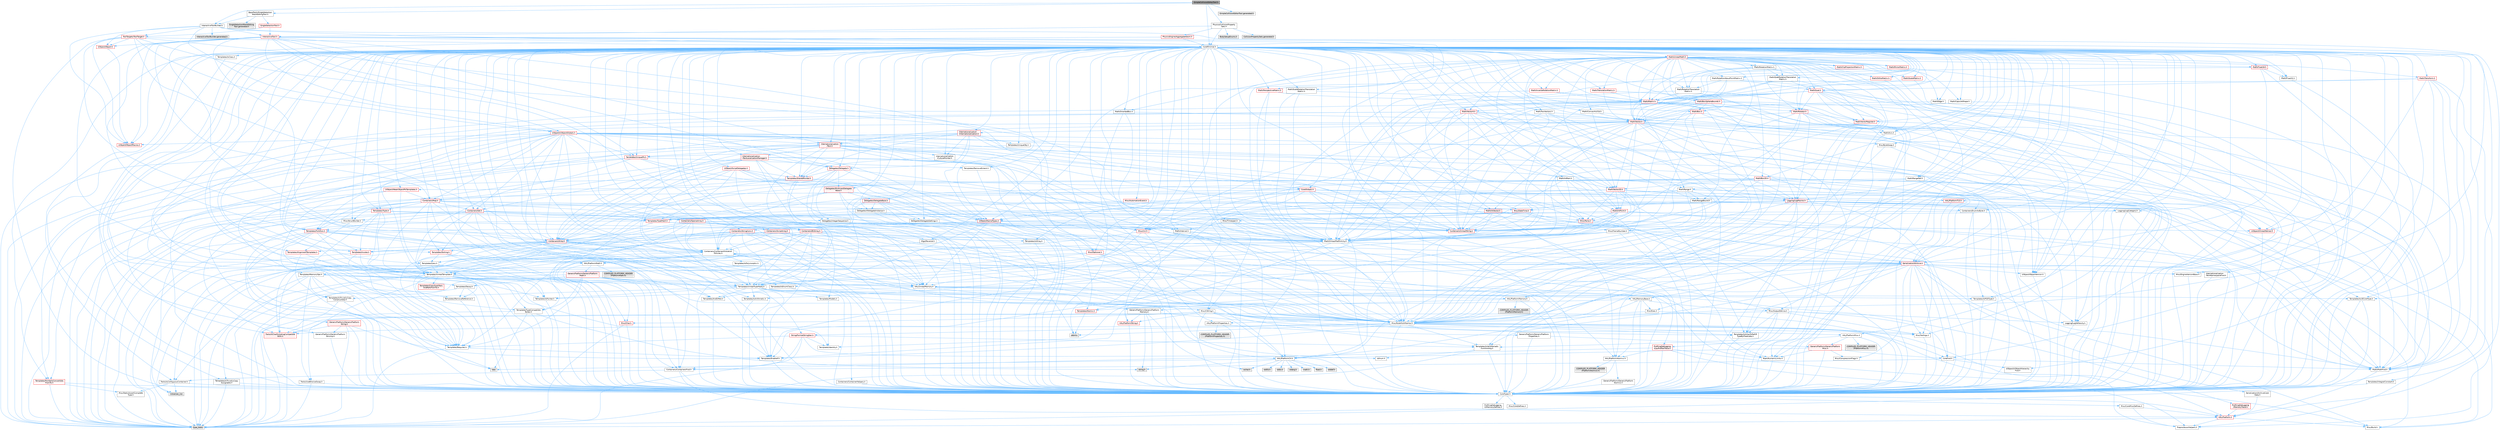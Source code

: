 digraph "SimpleCollisionEditorTool.h"
{
 // INTERACTIVE_SVG=YES
 // LATEX_PDF_SIZE
  bgcolor="transparent";
  edge [fontname=Helvetica,fontsize=10,labelfontname=Helvetica,labelfontsize=10];
  node [fontname=Helvetica,fontsize=10,shape=box,height=0.2,width=0.4];
  Node1 [id="Node000001",label="SimpleCollisionEditorTool.h",height=0.2,width=0.4,color="gray40", fillcolor="grey60", style="filled", fontcolor="black",tooltip=" "];
  Node1 -> Node2 [id="edge1_Node000001_Node000002",color="steelblue1",style="solid",tooltip=" "];
  Node2 [id="Node000002",label="CoreMinimal.h",height=0.2,width=0.4,color="grey40", fillcolor="white", style="filled",URL="$d7/d67/CoreMinimal_8h.html",tooltip=" "];
  Node2 -> Node3 [id="edge2_Node000002_Node000003",color="steelblue1",style="solid",tooltip=" "];
  Node3 [id="Node000003",label="CoreTypes.h",height=0.2,width=0.4,color="grey40", fillcolor="white", style="filled",URL="$dc/dec/CoreTypes_8h.html",tooltip=" "];
  Node3 -> Node4 [id="edge3_Node000003_Node000004",color="steelblue1",style="solid",tooltip=" "];
  Node4 [id="Node000004",label="HAL/Platform.h",height=0.2,width=0.4,color="red", fillcolor="#FFF0F0", style="filled",URL="$d9/dd0/Platform_8h.html",tooltip=" "];
  Node4 -> Node5 [id="edge4_Node000004_Node000005",color="steelblue1",style="solid",tooltip=" "];
  Node5 [id="Node000005",label="Misc/Build.h",height=0.2,width=0.4,color="grey40", fillcolor="white", style="filled",URL="$d3/dbb/Build_8h.html",tooltip=" "];
  Node4 -> Node7 [id="edge5_Node000004_Node000007",color="steelblue1",style="solid",tooltip=" "];
  Node7 [id="Node000007",label="type_traits",height=0.2,width=0.4,color="grey60", fillcolor="#E0E0E0", style="filled",tooltip=" "];
  Node4 -> Node8 [id="edge6_Node000004_Node000008",color="steelblue1",style="solid",tooltip=" "];
  Node8 [id="Node000008",label="PreprocessorHelpers.h",height=0.2,width=0.4,color="grey40", fillcolor="white", style="filled",URL="$db/ddb/PreprocessorHelpers_8h.html",tooltip=" "];
  Node3 -> Node14 [id="edge7_Node000003_Node000014",color="steelblue1",style="solid",tooltip=" "];
  Node14 [id="Node000014",label="ProfilingDebugging\l/UMemoryDefines.h",height=0.2,width=0.4,color="grey40", fillcolor="white", style="filled",URL="$d2/da2/UMemoryDefines_8h.html",tooltip=" "];
  Node3 -> Node15 [id="edge8_Node000003_Node000015",color="steelblue1",style="solid",tooltip=" "];
  Node15 [id="Node000015",label="Misc/CoreMiscDefines.h",height=0.2,width=0.4,color="grey40", fillcolor="white", style="filled",URL="$da/d38/CoreMiscDefines_8h.html",tooltip=" "];
  Node15 -> Node4 [id="edge9_Node000015_Node000004",color="steelblue1",style="solid",tooltip=" "];
  Node15 -> Node8 [id="edge10_Node000015_Node000008",color="steelblue1",style="solid",tooltip=" "];
  Node3 -> Node16 [id="edge11_Node000003_Node000016",color="steelblue1",style="solid",tooltip=" "];
  Node16 [id="Node000016",label="Misc/CoreDefines.h",height=0.2,width=0.4,color="grey40", fillcolor="white", style="filled",URL="$d3/dd2/CoreDefines_8h.html",tooltip=" "];
  Node2 -> Node17 [id="edge12_Node000002_Node000017",color="steelblue1",style="solid",tooltip=" "];
  Node17 [id="Node000017",label="CoreFwd.h",height=0.2,width=0.4,color="grey40", fillcolor="white", style="filled",URL="$d1/d1e/CoreFwd_8h.html",tooltip=" "];
  Node17 -> Node3 [id="edge13_Node000017_Node000003",color="steelblue1",style="solid",tooltip=" "];
  Node17 -> Node18 [id="edge14_Node000017_Node000018",color="steelblue1",style="solid",tooltip=" "];
  Node18 [id="Node000018",label="Containers/ContainersFwd.h",height=0.2,width=0.4,color="grey40", fillcolor="white", style="filled",URL="$d4/d0a/ContainersFwd_8h.html",tooltip=" "];
  Node18 -> Node4 [id="edge15_Node000018_Node000004",color="steelblue1",style="solid",tooltip=" "];
  Node18 -> Node3 [id="edge16_Node000018_Node000003",color="steelblue1",style="solid",tooltip=" "];
  Node18 -> Node19 [id="edge17_Node000018_Node000019",color="steelblue1",style="solid",tooltip=" "];
  Node19 [id="Node000019",label="Traits/IsContiguousContainer.h",height=0.2,width=0.4,color="grey40", fillcolor="white", style="filled",URL="$d5/d3c/IsContiguousContainer_8h.html",tooltip=" "];
  Node19 -> Node3 [id="edge18_Node000019_Node000003",color="steelblue1",style="solid",tooltip=" "];
  Node19 -> Node20 [id="edge19_Node000019_Node000020",color="steelblue1",style="solid",tooltip=" "];
  Node20 [id="Node000020",label="Misc/StaticAssertComplete\lType.h",height=0.2,width=0.4,color="grey40", fillcolor="white", style="filled",URL="$d5/d4e/StaticAssertCompleteType_8h.html",tooltip=" "];
  Node19 -> Node21 [id="edge20_Node000019_Node000021",color="steelblue1",style="solid",tooltip=" "];
  Node21 [id="Node000021",label="initializer_list",height=0.2,width=0.4,color="grey60", fillcolor="#E0E0E0", style="filled",tooltip=" "];
  Node17 -> Node22 [id="edge21_Node000017_Node000022",color="steelblue1",style="solid",tooltip=" "];
  Node22 [id="Node000022",label="Math/MathFwd.h",height=0.2,width=0.4,color="grey40", fillcolor="white", style="filled",URL="$d2/d10/MathFwd_8h.html",tooltip=" "];
  Node22 -> Node4 [id="edge22_Node000022_Node000004",color="steelblue1",style="solid",tooltip=" "];
  Node17 -> Node23 [id="edge23_Node000017_Node000023",color="steelblue1",style="solid",tooltip=" "];
  Node23 [id="Node000023",label="UObject/UObjectHierarchy\lFwd.h",height=0.2,width=0.4,color="grey40", fillcolor="white", style="filled",URL="$d3/d13/UObjectHierarchyFwd_8h.html",tooltip=" "];
  Node2 -> Node23 [id="edge24_Node000002_Node000023",color="steelblue1",style="solid",tooltip=" "];
  Node2 -> Node18 [id="edge25_Node000002_Node000018",color="steelblue1",style="solid",tooltip=" "];
  Node2 -> Node24 [id="edge26_Node000002_Node000024",color="steelblue1",style="solid",tooltip=" "];
  Node24 [id="Node000024",label="Misc/VarArgs.h",height=0.2,width=0.4,color="grey40", fillcolor="white", style="filled",URL="$d5/d6f/VarArgs_8h.html",tooltip=" "];
  Node24 -> Node3 [id="edge27_Node000024_Node000003",color="steelblue1",style="solid",tooltip=" "];
  Node2 -> Node25 [id="edge28_Node000002_Node000025",color="steelblue1",style="solid",tooltip=" "];
  Node25 [id="Node000025",label="Logging/LogVerbosity.h",height=0.2,width=0.4,color="grey40", fillcolor="white", style="filled",URL="$d2/d8f/LogVerbosity_8h.html",tooltip=" "];
  Node25 -> Node3 [id="edge29_Node000025_Node000003",color="steelblue1",style="solid",tooltip=" "];
  Node2 -> Node26 [id="edge30_Node000002_Node000026",color="steelblue1",style="solid",tooltip=" "];
  Node26 [id="Node000026",label="Misc/OutputDevice.h",height=0.2,width=0.4,color="grey40", fillcolor="white", style="filled",URL="$d7/d32/OutputDevice_8h.html",tooltip=" "];
  Node26 -> Node17 [id="edge31_Node000026_Node000017",color="steelblue1",style="solid",tooltip=" "];
  Node26 -> Node3 [id="edge32_Node000026_Node000003",color="steelblue1",style="solid",tooltip=" "];
  Node26 -> Node25 [id="edge33_Node000026_Node000025",color="steelblue1",style="solid",tooltip=" "];
  Node26 -> Node24 [id="edge34_Node000026_Node000024",color="steelblue1",style="solid",tooltip=" "];
  Node26 -> Node27 [id="edge35_Node000026_Node000027",color="steelblue1",style="solid",tooltip=" "];
  Node27 [id="Node000027",label="Templates/IsArrayOrRefOf\lTypeByPredicate.h",height=0.2,width=0.4,color="grey40", fillcolor="white", style="filled",URL="$d6/da1/IsArrayOrRefOfTypeByPredicate_8h.html",tooltip=" "];
  Node27 -> Node3 [id="edge36_Node000027_Node000003",color="steelblue1",style="solid",tooltip=" "];
  Node26 -> Node28 [id="edge37_Node000026_Node000028",color="steelblue1",style="solid",tooltip=" "];
  Node28 [id="Node000028",label="Templates/IsValidVariadic\lFunctionArg.h",height=0.2,width=0.4,color="grey40", fillcolor="white", style="filled",URL="$d0/dc8/IsValidVariadicFunctionArg_8h.html",tooltip=" "];
  Node28 -> Node3 [id="edge38_Node000028_Node000003",color="steelblue1",style="solid",tooltip=" "];
  Node28 -> Node29 [id="edge39_Node000028_Node000029",color="steelblue1",style="solid",tooltip=" "];
  Node29 [id="Node000029",label="IsEnum.h",height=0.2,width=0.4,color="grey40", fillcolor="white", style="filled",URL="$d4/de5/IsEnum_8h.html",tooltip=" "];
  Node28 -> Node7 [id="edge40_Node000028_Node000007",color="steelblue1",style="solid",tooltip=" "];
  Node26 -> Node30 [id="edge41_Node000026_Node000030",color="steelblue1",style="solid",tooltip=" "];
  Node30 [id="Node000030",label="Traits/IsCharEncodingCompatible\lWith.h",height=0.2,width=0.4,color="red", fillcolor="#FFF0F0", style="filled",URL="$df/dd1/IsCharEncodingCompatibleWith_8h.html",tooltip=" "];
  Node30 -> Node7 [id="edge42_Node000030_Node000007",color="steelblue1",style="solid",tooltip=" "];
  Node2 -> Node32 [id="edge43_Node000002_Node000032",color="steelblue1",style="solid",tooltip=" "];
  Node32 [id="Node000032",label="HAL/PlatformCrt.h",height=0.2,width=0.4,color="grey40", fillcolor="white", style="filled",URL="$d8/d75/PlatformCrt_8h.html",tooltip=" "];
  Node32 -> Node33 [id="edge44_Node000032_Node000033",color="steelblue1",style="solid",tooltip=" "];
  Node33 [id="Node000033",label="new",height=0.2,width=0.4,color="grey60", fillcolor="#E0E0E0", style="filled",tooltip=" "];
  Node32 -> Node34 [id="edge45_Node000032_Node000034",color="steelblue1",style="solid",tooltip=" "];
  Node34 [id="Node000034",label="wchar.h",height=0.2,width=0.4,color="grey60", fillcolor="#E0E0E0", style="filled",tooltip=" "];
  Node32 -> Node35 [id="edge46_Node000032_Node000035",color="steelblue1",style="solid",tooltip=" "];
  Node35 [id="Node000035",label="stddef.h",height=0.2,width=0.4,color="grey60", fillcolor="#E0E0E0", style="filled",tooltip=" "];
  Node32 -> Node36 [id="edge47_Node000032_Node000036",color="steelblue1",style="solid",tooltip=" "];
  Node36 [id="Node000036",label="stdlib.h",height=0.2,width=0.4,color="grey60", fillcolor="#E0E0E0", style="filled",tooltip=" "];
  Node32 -> Node37 [id="edge48_Node000032_Node000037",color="steelblue1",style="solid",tooltip=" "];
  Node37 [id="Node000037",label="stdio.h",height=0.2,width=0.4,color="grey60", fillcolor="#E0E0E0", style="filled",tooltip=" "];
  Node32 -> Node38 [id="edge49_Node000032_Node000038",color="steelblue1",style="solid",tooltip=" "];
  Node38 [id="Node000038",label="stdarg.h",height=0.2,width=0.4,color="grey60", fillcolor="#E0E0E0", style="filled",tooltip=" "];
  Node32 -> Node39 [id="edge50_Node000032_Node000039",color="steelblue1",style="solid",tooltip=" "];
  Node39 [id="Node000039",label="math.h",height=0.2,width=0.4,color="grey60", fillcolor="#E0E0E0", style="filled",tooltip=" "];
  Node32 -> Node40 [id="edge51_Node000032_Node000040",color="steelblue1",style="solid",tooltip=" "];
  Node40 [id="Node000040",label="float.h",height=0.2,width=0.4,color="grey60", fillcolor="#E0E0E0", style="filled",tooltip=" "];
  Node32 -> Node41 [id="edge52_Node000032_Node000041",color="steelblue1",style="solid",tooltip=" "];
  Node41 [id="Node000041",label="string.h",height=0.2,width=0.4,color="grey60", fillcolor="#E0E0E0", style="filled",tooltip=" "];
  Node2 -> Node42 [id="edge53_Node000002_Node000042",color="steelblue1",style="solid",tooltip=" "];
  Node42 [id="Node000042",label="HAL/PlatformMisc.h",height=0.2,width=0.4,color="grey40", fillcolor="white", style="filled",URL="$d0/df5/PlatformMisc_8h.html",tooltip=" "];
  Node42 -> Node3 [id="edge54_Node000042_Node000003",color="steelblue1",style="solid",tooltip=" "];
  Node42 -> Node43 [id="edge55_Node000042_Node000043",color="steelblue1",style="solid",tooltip=" "];
  Node43 [id="Node000043",label="GenericPlatform/GenericPlatform\lMisc.h",height=0.2,width=0.4,color="red", fillcolor="#FFF0F0", style="filled",URL="$db/d9a/GenericPlatformMisc_8h.html",tooltip=" "];
  Node43 -> Node17 [id="edge56_Node000043_Node000017",color="steelblue1",style="solid",tooltip=" "];
  Node43 -> Node3 [id="edge57_Node000043_Node000003",color="steelblue1",style="solid",tooltip=" "];
  Node43 -> Node32 [id="edge58_Node000043_Node000032",color="steelblue1",style="solid",tooltip=" "];
  Node43 -> Node47 [id="edge59_Node000043_Node000047",color="steelblue1",style="solid",tooltip=" "];
  Node47 [id="Node000047",label="Math/NumericLimits.h",height=0.2,width=0.4,color="grey40", fillcolor="white", style="filled",URL="$df/d1b/NumericLimits_8h.html",tooltip=" "];
  Node47 -> Node3 [id="edge60_Node000047_Node000003",color="steelblue1",style="solid",tooltip=" "];
  Node43 -> Node48 [id="edge61_Node000043_Node000048",color="steelblue1",style="solid",tooltip=" "];
  Node48 [id="Node000048",label="Misc/CompressionFlags.h",height=0.2,width=0.4,color="grey40", fillcolor="white", style="filled",URL="$d9/d76/CompressionFlags_8h.html",tooltip=" "];
  Node42 -> Node52 [id="edge62_Node000042_Node000052",color="steelblue1",style="solid",tooltip=" "];
  Node52 [id="Node000052",label="COMPILED_PLATFORM_HEADER\l(PlatformMisc.h)",height=0.2,width=0.4,color="grey60", fillcolor="#E0E0E0", style="filled",tooltip=" "];
  Node42 -> Node53 [id="edge63_Node000042_Node000053",color="steelblue1",style="solid",tooltip=" "];
  Node53 [id="Node000053",label="ProfilingDebugging\l/CpuProfilerTrace.h",height=0.2,width=0.4,color="red", fillcolor="#FFF0F0", style="filled",URL="$da/dcb/CpuProfilerTrace_8h.html",tooltip=" "];
  Node53 -> Node3 [id="edge64_Node000053_Node000003",color="steelblue1",style="solid",tooltip=" "];
  Node53 -> Node18 [id="edge65_Node000053_Node000018",color="steelblue1",style="solid",tooltip=" "];
  Node53 -> Node54 [id="edge66_Node000053_Node000054",color="steelblue1",style="solid",tooltip=" "];
  Node54 [id="Node000054",label="HAL/PlatformAtomics.h",height=0.2,width=0.4,color="grey40", fillcolor="white", style="filled",URL="$d3/d36/PlatformAtomics_8h.html",tooltip=" "];
  Node54 -> Node3 [id="edge67_Node000054_Node000003",color="steelblue1",style="solid",tooltip=" "];
  Node54 -> Node55 [id="edge68_Node000054_Node000055",color="steelblue1",style="solid",tooltip=" "];
  Node55 [id="Node000055",label="GenericPlatform/GenericPlatform\lAtomics.h",height=0.2,width=0.4,color="grey40", fillcolor="white", style="filled",URL="$da/d72/GenericPlatformAtomics_8h.html",tooltip=" "];
  Node55 -> Node3 [id="edge69_Node000055_Node000003",color="steelblue1",style="solid",tooltip=" "];
  Node54 -> Node56 [id="edge70_Node000054_Node000056",color="steelblue1",style="solid",tooltip=" "];
  Node56 [id="Node000056",label="COMPILED_PLATFORM_HEADER\l(PlatformAtomics.h)",height=0.2,width=0.4,color="grey60", fillcolor="#E0E0E0", style="filled",tooltip=" "];
  Node53 -> Node8 [id="edge71_Node000053_Node000008",color="steelblue1",style="solid",tooltip=" "];
  Node53 -> Node5 [id="edge72_Node000053_Node000005",color="steelblue1",style="solid",tooltip=" "];
  Node2 -> Node61 [id="edge73_Node000002_Node000061",color="steelblue1",style="solid",tooltip=" "];
  Node61 [id="Node000061",label="Misc/AssertionMacros.h",height=0.2,width=0.4,color="grey40", fillcolor="white", style="filled",URL="$d0/dfa/AssertionMacros_8h.html",tooltip=" "];
  Node61 -> Node3 [id="edge74_Node000061_Node000003",color="steelblue1",style="solid",tooltip=" "];
  Node61 -> Node4 [id="edge75_Node000061_Node000004",color="steelblue1",style="solid",tooltip=" "];
  Node61 -> Node42 [id="edge76_Node000061_Node000042",color="steelblue1",style="solid",tooltip=" "];
  Node61 -> Node8 [id="edge77_Node000061_Node000008",color="steelblue1",style="solid",tooltip=" "];
  Node61 -> Node62 [id="edge78_Node000061_Node000062",color="steelblue1",style="solid",tooltip=" "];
  Node62 [id="Node000062",label="Templates/EnableIf.h",height=0.2,width=0.4,color="grey40", fillcolor="white", style="filled",URL="$d7/d60/EnableIf_8h.html",tooltip=" "];
  Node62 -> Node3 [id="edge79_Node000062_Node000003",color="steelblue1",style="solid",tooltip=" "];
  Node61 -> Node27 [id="edge80_Node000061_Node000027",color="steelblue1",style="solid",tooltip=" "];
  Node61 -> Node28 [id="edge81_Node000061_Node000028",color="steelblue1",style="solid",tooltip=" "];
  Node61 -> Node30 [id="edge82_Node000061_Node000030",color="steelblue1",style="solid",tooltip=" "];
  Node61 -> Node24 [id="edge83_Node000061_Node000024",color="steelblue1",style="solid",tooltip=" "];
  Node61 -> Node63 [id="edge84_Node000061_Node000063",color="steelblue1",style="solid",tooltip=" "];
  Node63 [id="Node000063",label="String/FormatStringSan.h",height=0.2,width=0.4,color="red", fillcolor="#FFF0F0", style="filled",URL="$d3/d8b/FormatStringSan_8h.html",tooltip=" "];
  Node63 -> Node7 [id="edge85_Node000063_Node000007",color="steelblue1",style="solid",tooltip=" "];
  Node63 -> Node3 [id="edge86_Node000063_Node000003",color="steelblue1",style="solid",tooltip=" "];
  Node63 -> Node64 [id="edge87_Node000063_Node000064",color="steelblue1",style="solid",tooltip=" "];
  Node64 [id="Node000064",label="Templates/Requires.h",height=0.2,width=0.4,color="grey40", fillcolor="white", style="filled",URL="$dc/d96/Requires_8h.html",tooltip=" "];
  Node64 -> Node62 [id="edge88_Node000064_Node000062",color="steelblue1",style="solid",tooltip=" "];
  Node64 -> Node7 [id="edge89_Node000064_Node000007",color="steelblue1",style="solid",tooltip=" "];
  Node63 -> Node65 [id="edge90_Node000063_Node000065",color="steelblue1",style="solid",tooltip=" "];
  Node65 [id="Node000065",label="Templates/Identity.h",height=0.2,width=0.4,color="grey40", fillcolor="white", style="filled",URL="$d0/dd5/Identity_8h.html",tooltip=" "];
  Node63 -> Node28 [id="edge91_Node000063_Node000028",color="steelblue1",style="solid",tooltip=" "];
  Node63 -> Node18 [id="edge92_Node000063_Node000018",color="steelblue1",style="solid",tooltip=" "];
  Node61 -> Node69 [id="edge93_Node000061_Node000069",color="steelblue1",style="solid",tooltip=" "];
  Node69 [id="Node000069",label="atomic",height=0.2,width=0.4,color="grey60", fillcolor="#E0E0E0", style="filled",tooltip=" "];
  Node2 -> Node70 [id="edge94_Node000002_Node000070",color="steelblue1",style="solid",tooltip=" "];
  Node70 [id="Node000070",label="Templates/IsPointer.h",height=0.2,width=0.4,color="grey40", fillcolor="white", style="filled",URL="$d7/d05/IsPointer_8h.html",tooltip=" "];
  Node70 -> Node3 [id="edge95_Node000070_Node000003",color="steelblue1",style="solid",tooltip=" "];
  Node2 -> Node71 [id="edge96_Node000002_Node000071",color="steelblue1",style="solid",tooltip=" "];
  Node71 [id="Node000071",label="HAL/PlatformMemory.h",height=0.2,width=0.4,color="grey40", fillcolor="white", style="filled",URL="$de/d68/PlatformMemory_8h.html",tooltip=" "];
  Node71 -> Node3 [id="edge97_Node000071_Node000003",color="steelblue1",style="solid",tooltip=" "];
  Node71 -> Node72 [id="edge98_Node000071_Node000072",color="steelblue1",style="solid",tooltip=" "];
  Node72 [id="Node000072",label="GenericPlatform/GenericPlatform\lMemory.h",height=0.2,width=0.4,color="grey40", fillcolor="white", style="filled",URL="$dd/d22/GenericPlatformMemory_8h.html",tooltip=" "];
  Node72 -> Node17 [id="edge99_Node000072_Node000017",color="steelblue1",style="solid",tooltip=" "];
  Node72 -> Node3 [id="edge100_Node000072_Node000003",color="steelblue1",style="solid",tooltip=" "];
  Node72 -> Node73 [id="edge101_Node000072_Node000073",color="steelblue1",style="solid",tooltip=" "];
  Node73 [id="Node000073",label="HAL/PlatformString.h",height=0.2,width=0.4,color="red", fillcolor="#FFF0F0", style="filled",URL="$db/db5/PlatformString_8h.html",tooltip=" "];
  Node73 -> Node3 [id="edge102_Node000073_Node000003",color="steelblue1",style="solid",tooltip=" "];
  Node72 -> Node41 [id="edge103_Node000072_Node000041",color="steelblue1",style="solid",tooltip=" "];
  Node72 -> Node34 [id="edge104_Node000072_Node000034",color="steelblue1",style="solid",tooltip=" "];
  Node71 -> Node75 [id="edge105_Node000071_Node000075",color="steelblue1",style="solid",tooltip=" "];
  Node75 [id="Node000075",label="COMPILED_PLATFORM_HEADER\l(PlatformMemory.h)",height=0.2,width=0.4,color="grey60", fillcolor="#E0E0E0", style="filled",tooltip=" "];
  Node2 -> Node54 [id="edge106_Node000002_Node000054",color="steelblue1",style="solid",tooltip=" "];
  Node2 -> Node76 [id="edge107_Node000002_Node000076",color="steelblue1",style="solid",tooltip=" "];
  Node76 [id="Node000076",label="Misc/Exec.h",height=0.2,width=0.4,color="grey40", fillcolor="white", style="filled",URL="$de/ddb/Exec_8h.html",tooltip=" "];
  Node76 -> Node3 [id="edge108_Node000076_Node000003",color="steelblue1",style="solid",tooltip=" "];
  Node76 -> Node61 [id="edge109_Node000076_Node000061",color="steelblue1",style="solid",tooltip=" "];
  Node2 -> Node77 [id="edge110_Node000002_Node000077",color="steelblue1",style="solid",tooltip=" "];
  Node77 [id="Node000077",label="HAL/MemoryBase.h",height=0.2,width=0.4,color="grey40", fillcolor="white", style="filled",URL="$d6/d9f/MemoryBase_8h.html",tooltip=" "];
  Node77 -> Node3 [id="edge111_Node000077_Node000003",color="steelblue1",style="solid",tooltip=" "];
  Node77 -> Node54 [id="edge112_Node000077_Node000054",color="steelblue1",style="solid",tooltip=" "];
  Node77 -> Node32 [id="edge113_Node000077_Node000032",color="steelblue1",style="solid",tooltip=" "];
  Node77 -> Node76 [id="edge114_Node000077_Node000076",color="steelblue1",style="solid",tooltip=" "];
  Node77 -> Node26 [id="edge115_Node000077_Node000026",color="steelblue1",style="solid",tooltip=" "];
  Node77 -> Node78 [id="edge116_Node000077_Node000078",color="steelblue1",style="solid",tooltip=" "];
  Node78 [id="Node000078",label="Templates/Atomic.h",height=0.2,width=0.4,color="red", fillcolor="#FFF0F0", style="filled",URL="$d3/d91/Atomic_8h.html",tooltip=" "];
  Node78 -> Node69 [id="edge117_Node000078_Node000069",color="steelblue1",style="solid",tooltip=" "];
  Node2 -> Node87 [id="edge118_Node000002_Node000087",color="steelblue1",style="solid",tooltip=" "];
  Node87 [id="Node000087",label="HAL/UnrealMemory.h",height=0.2,width=0.4,color="grey40", fillcolor="white", style="filled",URL="$d9/d96/UnrealMemory_8h.html",tooltip=" "];
  Node87 -> Node3 [id="edge119_Node000087_Node000003",color="steelblue1",style="solid",tooltip=" "];
  Node87 -> Node72 [id="edge120_Node000087_Node000072",color="steelblue1",style="solid",tooltip=" "];
  Node87 -> Node77 [id="edge121_Node000087_Node000077",color="steelblue1",style="solid",tooltip=" "];
  Node87 -> Node71 [id="edge122_Node000087_Node000071",color="steelblue1",style="solid",tooltip=" "];
  Node87 -> Node88 [id="edge123_Node000087_Node000088",color="steelblue1",style="solid",tooltip=" "];
  Node88 [id="Node000088",label="ProfilingDebugging\l/MemoryTrace.h",height=0.2,width=0.4,color="red", fillcolor="#FFF0F0", style="filled",URL="$da/dd7/MemoryTrace_8h.html",tooltip=" "];
  Node88 -> Node4 [id="edge124_Node000088_Node000004",color="steelblue1",style="solid",tooltip=" "];
  Node87 -> Node70 [id="edge125_Node000087_Node000070",color="steelblue1",style="solid",tooltip=" "];
  Node2 -> Node89 [id="edge126_Node000002_Node000089",color="steelblue1",style="solid",tooltip=" "];
  Node89 [id="Node000089",label="Templates/IsArithmetic.h",height=0.2,width=0.4,color="grey40", fillcolor="white", style="filled",URL="$d2/d5d/IsArithmetic_8h.html",tooltip=" "];
  Node89 -> Node3 [id="edge127_Node000089_Node000003",color="steelblue1",style="solid",tooltip=" "];
  Node2 -> Node83 [id="edge128_Node000002_Node000083",color="steelblue1",style="solid",tooltip=" "];
  Node83 [id="Node000083",label="Templates/AndOrNot.h",height=0.2,width=0.4,color="grey40", fillcolor="white", style="filled",URL="$db/d0a/AndOrNot_8h.html",tooltip=" "];
  Node83 -> Node3 [id="edge129_Node000083_Node000003",color="steelblue1",style="solid",tooltip=" "];
  Node2 -> Node90 [id="edge130_Node000002_Node000090",color="steelblue1",style="solid",tooltip=" "];
  Node90 [id="Node000090",label="Templates/IsPODType.h",height=0.2,width=0.4,color="grey40", fillcolor="white", style="filled",URL="$d7/db1/IsPODType_8h.html",tooltip=" "];
  Node90 -> Node3 [id="edge131_Node000090_Node000003",color="steelblue1",style="solid",tooltip=" "];
  Node2 -> Node91 [id="edge132_Node000002_Node000091",color="steelblue1",style="solid",tooltip=" "];
  Node91 [id="Node000091",label="Templates/IsUECoreType.h",height=0.2,width=0.4,color="grey40", fillcolor="white", style="filled",URL="$d1/db8/IsUECoreType_8h.html",tooltip=" "];
  Node91 -> Node3 [id="edge133_Node000091_Node000003",color="steelblue1",style="solid",tooltip=" "];
  Node91 -> Node7 [id="edge134_Node000091_Node000007",color="steelblue1",style="solid",tooltip=" "];
  Node2 -> Node84 [id="edge135_Node000002_Node000084",color="steelblue1",style="solid",tooltip=" "];
  Node84 [id="Node000084",label="Templates/IsTriviallyCopy\lConstructible.h",height=0.2,width=0.4,color="grey40", fillcolor="white", style="filled",URL="$d3/d78/IsTriviallyCopyConstructible_8h.html",tooltip=" "];
  Node84 -> Node3 [id="edge136_Node000084_Node000003",color="steelblue1",style="solid",tooltip=" "];
  Node84 -> Node7 [id="edge137_Node000084_Node000007",color="steelblue1",style="solid",tooltip=" "];
  Node2 -> Node92 [id="edge138_Node000002_Node000092",color="steelblue1",style="solid",tooltip=" "];
  Node92 [id="Node000092",label="Templates/UnrealTypeTraits.h",height=0.2,width=0.4,color="grey40", fillcolor="white", style="filled",URL="$d2/d2d/UnrealTypeTraits_8h.html",tooltip=" "];
  Node92 -> Node3 [id="edge139_Node000092_Node000003",color="steelblue1",style="solid",tooltip=" "];
  Node92 -> Node70 [id="edge140_Node000092_Node000070",color="steelblue1",style="solid",tooltip=" "];
  Node92 -> Node61 [id="edge141_Node000092_Node000061",color="steelblue1",style="solid",tooltip=" "];
  Node92 -> Node83 [id="edge142_Node000092_Node000083",color="steelblue1",style="solid",tooltip=" "];
  Node92 -> Node62 [id="edge143_Node000092_Node000062",color="steelblue1",style="solid",tooltip=" "];
  Node92 -> Node89 [id="edge144_Node000092_Node000089",color="steelblue1",style="solid",tooltip=" "];
  Node92 -> Node29 [id="edge145_Node000092_Node000029",color="steelblue1",style="solid",tooltip=" "];
  Node92 -> Node93 [id="edge146_Node000092_Node000093",color="steelblue1",style="solid",tooltip=" "];
  Node93 [id="Node000093",label="Templates/Models.h",height=0.2,width=0.4,color="grey40", fillcolor="white", style="filled",URL="$d3/d0c/Models_8h.html",tooltip=" "];
  Node93 -> Node65 [id="edge147_Node000093_Node000065",color="steelblue1",style="solid",tooltip=" "];
  Node92 -> Node90 [id="edge148_Node000092_Node000090",color="steelblue1",style="solid",tooltip=" "];
  Node92 -> Node91 [id="edge149_Node000092_Node000091",color="steelblue1",style="solid",tooltip=" "];
  Node92 -> Node84 [id="edge150_Node000092_Node000084",color="steelblue1",style="solid",tooltip=" "];
  Node2 -> Node62 [id="edge151_Node000002_Node000062",color="steelblue1",style="solid",tooltip=" "];
  Node2 -> Node94 [id="edge152_Node000002_Node000094",color="steelblue1",style="solid",tooltip=" "];
  Node94 [id="Node000094",label="Templates/RemoveReference.h",height=0.2,width=0.4,color="grey40", fillcolor="white", style="filled",URL="$da/dbe/RemoveReference_8h.html",tooltip=" "];
  Node94 -> Node3 [id="edge153_Node000094_Node000003",color="steelblue1",style="solid",tooltip=" "];
  Node2 -> Node95 [id="edge154_Node000002_Node000095",color="steelblue1",style="solid",tooltip=" "];
  Node95 [id="Node000095",label="Templates/IntegralConstant.h",height=0.2,width=0.4,color="grey40", fillcolor="white", style="filled",URL="$db/d1b/IntegralConstant_8h.html",tooltip=" "];
  Node95 -> Node3 [id="edge155_Node000095_Node000003",color="steelblue1",style="solid",tooltip=" "];
  Node2 -> Node96 [id="edge156_Node000002_Node000096",color="steelblue1",style="solid",tooltip=" "];
  Node96 [id="Node000096",label="Templates/IsClass.h",height=0.2,width=0.4,color="grey40", fillcolor="white", style="filled",URL="$db/dcb/IsClass_8h.html",tooltip=" "];
  Node96 -> Node3 [id="edge157_Node000096_Node000003",color="steelblue1",style="solid",tooltip=" "];
  Node2 -> Node97 [id="edge158_Node000002_Node000097",color="steelblue1",style="solid",tooltip=" "];
  Node97 [id="Node000097",label="Templates/TypeCompatible\lBytes.h",height=0.2,width=0.4,color="grey40", fillcolor="white", style="filled",URL="$df/d0a/TypeCompatibleBytes_8h.html",tooltip=" "];
  Node97 -> Node3 [id="edge159_Node000097_Node000003",color="steelblue1",style="solid",tooltip=" "];
  Node97 -> Node41 [id="edge160_Node000097_Node000041",color="steelblue1",style="solid",tooltip=" "];
  Node97 -> Node33 [id="edge161_Node000097_Node000033",color="steelblue1",style="solid",tooltip=" "];
  Node97 -> Node7 [id="edge162_Node000097_Node000007",color="steelblue1",style="solid",tooltip=" "];
  Node2 -> Node19 [id="edge163_Node000002_Node000019",color="steelblue1",style="solid",tooltip=" "];
  Node2 -> Node98 [id="edge164_Node000002_Node000098",color="steelblue1",style="solid",tooltip=" "];
  Node98 [id="Node000098",label="Templates/UnrealTemplate.h",height=0.2,width=0.4,color="grey40", fillcolor="white", style="filled",URL="$d4/d24/UnrealTemplate_8h.html",tooltip=" "];
  Node98 -> Node3 [id="edge165_Node000098_Node000003",color="steelblue1",style="solid",tooltip=" "];
  Node98 -> Node70 [id="edge166_Node000098_Node000070",color="steelblue1",style="solid",tooltip=" "];
  Node98 -> Node87 [id="edge167_Node000098_Node000087",color="steelblue1",style="solid",tooltip=" "];
  Node98 -> Node99 [id="edge168_Node000098_Node000099",color="steelblue1",style="solid",tooltip=" "];
  Node99 [id="Node000099",label="Templates/CopyQualifiers\lAndRefsFromTo.h",height=0.2,width=0.4,color="red", fillcolor="#FFF0F0", style="filled",URL="$d3/db3/CopyQualifiersAndRefsFromTo_8h.html",tooltip=" "];
  Node98 -> Node92 [id="edge169_Node000098_Node000092",color="steelblue1",style="solid",tooltip=" "];
  Node98 -> Node94 [id="edge170_Node000098_Node000094",color="steelblue1",style="solid",tooltip=" "];
  Node98 -> Node64 [id="edge171_Node000098_Node000064",color="steelblue1",style="solid",tooltip=" "];
  Node98 -> Node97 [id="edge172_Node000098_Node000097",color="steelblue1",style="solid",tooltip=" "];
  Node98 -> Node65 [id="edge173_Node000098_Node000065",color="steelblue1",style="solid",tooltip=" "];
  Node98 -> Node19 [id="edge174_Node000098_Node000019",color="steelblue1",style="solid",tooltip=" "];
  Node98 -> Node101 [id="edge175_Node000098_Node000101",color="steelblue1",style="solid",tooltip=" "];
  Node101 [id="Node000101",label="Traits/UseBitwiseSwap.h",height=0.2,width=0.4,color="grey40", fillcolor="white", style="filled",URL="$db/df3/UseBitwiseSwap_8h.html",tooltip=" "];
  Node101 -> Node3 [id="edge176_Node000101_Node000003",color="steelblue1",style="solid",tooltip=" "];
  Node101 -> Node7 [id="edge177_Node000101_Node000007",color="steelblue1",style="solid",tooltip=" "];
  Node98 -> Node7 [id="edge178_Node000098_Node000007",color="steelblue1",style="solid",tooltip=" "];
  Node2 -> Node47 [id="edge179_Node000002_Node000047",color="steelblue1",style="solid",tooltip=" "];
  Node2 -> Node102 [id="edge180_Node000002_Node000102",color="steelblue1",style="solid",tooltip=" "];
  Node102 [id="Node000102",label="HAL/PlatformMath.h",height=0.2,width=0.4,color="grey40", fillcolor="white", style="filled",URL="$dc/d53/PlatformMath_8h.html",tooltip=" "];
  Node102 -> Node3 [id="edge181_Node000102_Node000003",color="steelblue1",style="solid",tooltip=" "];
  Node102 -> Node103 [id="edge182_Node000102_Node000103",color="steelblue1",style="solid",tooltip=" "];
  Node103 [id="Node000103",label="GenericPlatform/GenericPlatform\lMath.h",height=0.2,width=0.4,color="red", fillcolor="#FFF0F0", style="filled",URL="$d5/d79/GenericPlatformMath_8h.html",tooltip=" "];
  Node103 -> Node3 [id="edge183_Node000103_Node000003",color="steelblue1",style="solid",tooltip=" "];
  Node103 -> Node18 [id="edge184_Node000103_Node000018",color="steelblue1",style="solid",tooltip=" "];
  Node103 -> Node32 [id="edge185_Node000103_Node000032",color="steelblue1",style="solid",tooltip=" "];
  Node103 -> Node83 [id="edge186_Node000103_Node000083",color="steelblue1",style="solid",tooltip=" "];
  Node103 -> Node104 [id="edge187_Node000103_Node000104",color="steelblue1",style="solid",tooltip=" "];
  Node104 [id="Node000104",label="Templates/Decay.h",height=0.2,width=0.4,color="grey40", fillcolor="white", style="filled",URL="$dd/d0f/Decay_8h.html",tooltip=" "];
  Node104 -> Node3 [id="edge188_Node000104_Node000003",color="steelblue1",style="solid",tooltip=" "];
  Node104 -> Node94 [id="edge189_Node000104_Node000094",color="steelblue1",style="solid",tooltip=" "];
  Node104 -> Node7 [id="edge190_Node000104_Node000007",color="steelblue1",style="solid",tooltip=" "];
  Node103 -> Node92 [id="edge191_Node000103_Node000092",color="steelblue1",style="solid",tooltip=" "];
  Node103 -> Node64 [id="edge192_Node000103_Node000064",color="steelblue1",style="solid",tooltip=" "];
  Node103 -> Node97 [id="edge193_Node000103_Node000097",color="steelblue1",style="solid",tooltip=" "];
  Node103 -> Node7 [id="edge194_Node000103_Node000007",color="steelblue1",style="solid",tooltip=" "];
  Node102 -> Node109 [id="edge195_Node000102_Node000109",color="steelblue1",style="solid",tooltip=" "];
  Node109 [id="Node000109",label="COMPILED_PLATFORM_HEADER\l(PlatformMath.h)",height=0.2,width=0.4,color="grey60", fillcolor="#E0E0E0", style="filled",tooltip=" "];
  Node2 -> Node85 [id="edge196_Node000002_Node000085",color="steelblue1",style="solid",tooltip=" "];
  Node85 [id="Node000085",label="Templates/IsTriviallyCopy\lAssignable.h",height=0.2,width=0.4,color="grey40", fillcolor="white", style="filled",URL="$d2/df2/IsTriviallyCopyAssignable_8h.html",tooltip=" "];
  Node85 -> Node3 [id="edge197_Node000085_Node000003",color="steelblue1",style="solid",tooltip=" "];
  Node85 -> Node7 [id="edge198_Node000085_Node000007",color="steelblue1",style="solid",tooltip=" "];
  Node2 -> Node110 [id="edge199_Node000002_Node000110",color="steelblue1",style="solid",tooltip=" "];
  Node110 [id="Node000110",label="Templates/MemoryOps.h",height=0.2,width=0.4,color="grey40", fillcolor="white", style="filled",URL="$db/dea/MemoryOps_8h.html",tooltip=" "];
  Node110 -> Node3 [id="edge200_Node000110_Node000003",color="steelblue1",style="solid",tooltip=" "];
  Node110 -> Node87 [id="edge201_Node000110_Node000087",color="steelblue1",style="solid",tooltip=" "];
  Node110 -> Node85 [id="edge202_Node000110_Node000085",color="steelblue1",style="solid",tooltip=" "];
  Node110 -> Node84 [id="edge203_Node000110_Node000084",color="steelblue1",style="solid",tooltip=" "];
  Node110 -> Node64 [id="edge204_Node000110_Node000064",color="steelblue1",style="solid",tooltip=" "];
  Node110 -> Node92 [id="edge205_Node000110_Node000092",color="steelblue1",style="solid",tooltip=" "];
  Node110 -> Node101 [id="edge206_Node000110_Node000101",color="steelblue1",style="solid",tooltip=" "];
  Node110 -> Node33 [id="edge207_Node000110_Node000033",color="steelblue1",style="solid",tooltip=" "];
  Node110 -> Node7 [id="edge208_Node000110_Node000007",color="steelblue1",style="solid",tooltip=" "];
  Node2 -> Node111 [id="edge209_Node000002_Node000111",color="steelblue1",style="solid",tooltip=" "];
  Node111 [id="Node000111",label="Containers/ContainerAllocation\lPolicies.h",height=0.2,width=0.4,color="grey40", fillcolor="white", style="filled",URL="$d7/dff/ContainerAllocationPolicies_8h.html",tooltip=" "];
  Node111 -> Node3 [id="edge210_Node000111_Node000003",color="steelblue1",style="solid",tooltip=" "];
  Node111 -> Node112 [id="edge211_Node000111_Node000112",color="steelblue1",style="solid",tooltip=" "];
  Node112 [id="Node000112",label="Containers/ContainerHelpers.h",height=0.2,width=0.4,color="grey40", fillcolor="white", style="filled",URL="$d7/d33/ContainerHelpers_8h.html",tooltip=" "];
  Node112 -> Node3 [id="edge212_Node000112_Node000003",color="steelblue1",style="solid",tooltip=" "];
  Node111 -> Node111 [id="edge213_Node000111_Node000111",color="steelblue1",style="solid",tooltip=" "];
  Node111 -> Node102 [id="edge214_Node000111_Node000102",color="steelblue1",style="solid",tooltip=" "];
  Node111 -> Node87 [id="edge215_Node000111_Node000087",color="steelblue1",style="solid",tooltip=" "];
  Node111 -> Node47 [id="edge216_Node000111_Node000047",color="steelblue1",style="solid",tooltip=" "];
  Node111 -> Node61 [id="edge217_Node000111_Node000061",color="steelblue1",style="solid",tooltip=" "];
  Node111 -> Node113 [id="edge218_Node000111_Node000113",color="steelblue1",style="solid",tooltip=" "];
  Node113 [id="Node000113",label="Templates/IsPolymorphic.h",height=0.2,width=0.4,color="grey40", fillcolor="white", style="filled",URL="$dc/d20/IsPolymorphic_8h.html",tooltip=" "];
  Node111 -> Node110 [id="edge219_Node000111_Node000110",color="steelblue1",style="solid",tooltip=" "];
  Node111 -> Node97 [id="edge220_Node000111_Node000097",color="steelblue1",style="solid",tooltip=" "];
  Node111 -> Node7 [id="edge221_Node000111_Node000007",color="steelblue1",style="solid",tooltip=" "];
  Node2 -> Node114 [id="edge222_Node000002_Node000114",color="steelblue1",style="solid",tooltip=" "];
  Node114 [id="Node000114",label="Templates/IsEnumClass.h",height=0.2,width=0.4,color="grey40", fillcolor="white", style="filled",URL="$d7/d15/IsEnumClass_8h.html",tooltip=" "];
  Node114 -> Node3 [id="edge223_Node000114_Node000003",color="steelblue1",style="solid",tooltip=" "];
  Node114 -> Node83 [id="edge224_Node000114_Node000083",color="steelblue1",style="solid",tooltip=" "];
  Node2 -> Node115 [id="edge225_Node000002_Node000115",color="steelblue1",style="solid",tooltip=" "];
  Node115 [id="Node000115",label="HAL/PlatformProperties.h",height=0.2,width=0.4,color="grey40", fillcolor="white", style="filled",URL="$d9/db0/PlatformProperties_8h.html",tooltip=" "];
  Node115 -> Node3 [id="edge226_Node000115_Node000003",color="steelblue1",style="solid",tooltip=" "];
  Node115 -> Node116 [id="edge227_Node000115_Node000116",color="steelblue1",style="solid",tooltip=" "];
  Node116 [id="Node000116",label="GenericPlatform/GenericPlatform\lProperties.h",height=0.2,width=0.4,color="grey40", fillcolor="white", style="filled",URL="$d2/dcd/GenericPlatformProperties_8h.html",tooltip=" "];
  Node116 -> Node3 [id="edge228_Node000116_Node000003",color="steelblue1",style="solid",tooltip=" "];
  Node116 -> Node43 [id="edge229_Node000116_Node000043",color="steelblue1",style="solid",tooltip=" "];
  Node115 -> Node117 [id="edge230_Node000115_Node000117",color="steelblue1",style="solid",tooltip=" "];
  Node117 [id="Node000117",label="COMPILED_PLATFORM_HEADER\l(PlatformProperties.h)",height=0.2,width=0.4,color="grey60", fillcolor="#E0E0E0", style="filled",tooltip=" "];
  Node2 -> Node118 [id="edge231_Node000002_Node000118",color="steelblue1",style="solid",tooltip=" "];
  Node118 [id="Node000118",label="Misc/EngineVersionBase.h",height=0.2,width=0.4,color="grey40", fillcolor="white", style="filled",URL="$d5/d2b/EngineVersionBase_8h.html",tooltip=" "];
  Node118 -> Node3 [id="edge232_Node000118_Node000003",color="steelblue1",style="solid",tooltip=" "];
  Node2 -> Node119 [id="edge233_Node000002_Node000119",color="steelblue1",style="solid",tooltip=" "];
  Node119 [id="Node000119",label="Internationalization\l/TextNamespaceFwd.h",height=0.2,width=0.4,color="grey40", fillcolor="white", style="filled",URL="$d8/d97/TextNamespaceFwd_8h.html",tooltip=" "];
  Node119 -> Node3 [id="edge234_Node000119_Node000003",color="steelblue1",style="solid",tooltip=" "];
  Node2 -> Node120 [id="edge235_Node000002_Node000120",color="steelblue1",style="solid",tooltip=" "];
  Node120 [id="Node000120",label="Serialization/Archive.h",height=0.2,width=0.4,color="red", fillcolor="#FFF0F0", style="filled",URL="$d7/d3b/Archive_8h.html",tooltip=" "];
  Node120 -> Node17 [id="edge236_Node000120_Node000017",color="steelblue1",style="solid",tooltip=" "];
  Node120 -> Node3 [id="edge237_Node000120_Node000003",color="steelblue1",style="solid",tooltip=" "];
  Node120 -> Node115 [id="edge238_Node000120_Node000115",color="steelblue1",style="solid",tooltip=" "];
  Node120 -> Node119 [id="edge239_Node000120_Node000119",color="steelblue1",style="solid",tooltip=" "];
  Node120 -> Node22 [id="edge240_Node000120_Node000022",color="steelblue1",style="solid",tooltip=" "];
  Node120 -> Node61 [id="edge241_Node000120_Node000061",color="steelblue1",style="solid",tooltip=" "];
  Node120 -> Node5 [id="edge242_Node000120_Node000005",color="steelblue1",style="solid",tooltip=" "];
  Node120 -> Node48 [id="edge243_Node000120_Node000048",color="steelblue1",style="solid",tooltip=" "];
  Node120 -> Node118 [id="edge244_Node000120_Node000118",color="steelblue1",style="solid",tooltip=" "];
  Node120 -> Node24 [id="edge245_Node000120_Node000024",color="steelblue1",style="solid",tooltip=" "];
  Node120 -> Node121 [id="edge246_Node000120_Node000121",color="steelblue1",style="solid",tooltip=" "];
  Node121 [id="Node000121",label="Serialization/ArchiveCook\lData.h",height=0.2,width=0.4,color="grey40", fillcolor="white", style="filled",URL="$dc/db6/ArchiveCookData_8h.html",tooltip=" "];
  Node121 -> Node4 [id="edge247_Node000121_Node000004",color="steelblue1",style="solid",tooltip=" "];
  Node120 -> Node62 [id="edge248_Node000120_Node000062",color="steelblue1",style="solid",tooltip=" "];
  Node120 -> Node27 [id="edge249_Node000120_Node000027",color="steelblue1",style="solid",tooltip=" "];
  Node120 -> Node114 [id="edge250_Node000120_Node000114",color="steelblue1",style="solid",tooltip=" "];
  Node120 -> Node28 [id="edge251_Node000120_Node000028",color="steelblue1",style="solid",tooltip=" "];
  Node120 -> Node98 [id="edge252_Node000120_Node000098",color="steelblue1",style="solid",tooltip=" "];
  Node120 -> Node30 [id="edge253_Node000120_Node000030",color="steelblue1",style="solid",tooltip=" "];
  Node120 -> Node123 [id="edge254_Node000120_Node000123",color="steelblue1",style="solid",tooltip=" "];
  Node123 [id="Node000123",label="UObject/ObjectVersion.h",height=0.2,width=0.4,color="grey40", fillcolor="white", style="filled",URL="$da/d63/ObjectVersion_8h.html",tooltip=" "];
  Node123 -> Node3 [id="edge255_Node000123_Node000003",color="steelblue1",style="solid",tooltip=" "];
  Node2 -> Node124 [id="edge256_Node000002_Node000124",color="steelblue1",style="solid",tooltip=" "];
  Node124 [id="Node000124",label="Templates/Less.h",height=0.2,width=0.4,color="grey40", fillcolor="white", style="filled",URL="$de/dc8/Less_8h.html",tooltip=" "];
  Node124 -> Node3 [id="edge257_Node000124_Node000003",color="steelblue1",style="solid",tooltip=" "];
  Node124 -> Node98 [id="edge258_Node000124_Node000098",color="steelblue1",style="solid",tooltip=" "];
  Node2 -> Node125 [id="edge259_Node000002_Node000125",color="steelblue1",style="solid",tooltip=" "];
  Node125 [id="Node000125",label="Templates/Sorting.h",height=0.2,width=0.4,color="red", fillcolor="#FFF0F0", style="filled",URL="$d3/d9e/Sorting_8h.html",tooltip=" "];
  Node125 -> Node3 [id="edge260_Node000125_Node000003",color="steelblue1",style="solid",tooltip=" "];
  Node125 -> Node102 [id="edge261_Node000125_Node000102",color="steelblue1",style="solid",tooltip=" "];
  Node125 -> Node124 [id="edge262_Node000125_Node000124",color="steelblue1",style="solid",tooltip=" "];
  Node2 -> Node136 [id="edge263_Node000002_Node000136",color="steelblue1",style="solid",tooltip=" "];
  Node136 [id="Node000136",label="Misc/Char.h",height=0.2,width=0.4,color="red", fillcolor="#FFF0F0", style="filled",URL="$d0/d58/Char_8h.html",tooltip=" "];
  Node136 -> Node3 [id="edge264_Node000136_Node000003",color="steelblue1",style="solid",tooltip=" "];
  Node136 -> Node7 [id="edge265_Node000136_Node000007",color="steelblue1",style="solid",tooltip=" "];
  Node2 -> Node139 [id="edge266_Node000002_Node000139",color="steelblue1",style="solid",tooltip=" "];
  Node139 [id="Node000139",label="GenericPlatform/GenericPlatform\lStricmp.h",height=0.2,width=0.4,color="grey40", fillcolor="white", style="filled",URL="$d2/d86/GenericPlatformStricmp_8h.html",tooltip=" "];
  Node139 -> Node3 [id="edge267_Node000139_Node000003",color="steelblue1",style="solid",tooltip=" "];
  Node2 -> Node140 [id="edge268_Node000002_Node000140",color="steelblue1",style="solid",tooltip=" "];
  Node140 [id="Node000140",label="GenericPlatform/GenericPlatform\lString.h",height=0.2,width=0.4,color="red", fillcolor="#FFF0F0", style="filled",URL="$dd/d20/GenericPlatformString_8h.html",tooltip=" "];
  Node140 -> Node3 [id="edge269_Node000140_Node000003",color="steelblue1",style="solid",tooltip=" "];
  Node140 -> Node139 [id="edge270_Node000140_Node000139",color="steelblue1",style="solid",tooltip=" "];
  Node140 -> Node62 [id="edge271_Node000140_Node000062",color="steelblue1",style="solid",tooltip=" "];
  Node140 -> Node30 [id="edge272_Node000140_Node000030",color="steelblue1",style="solid",tooltip=" "];
  Node140 -> Node7 [id="edge273_Node000140_Node000007",color="steelblue1",style="solid",tooltip=" "];
  Node2 -> Node73 [id="edge274_Node000002_Node000073",color="steelblue1",style="solid",tooltip=" "];
  Node2 -> Node143 [id="edge275_Node000002_Node000143",color="steelblue1",style="solid",tooltip=" "];
  Node143 [id="Node000143",label="Misc/CString.h",height=0.2,width=0.4,color="grey40", fillcolor="white", style="filled",URL="$d2/d49/CString_8h.html",tooltip=" "];
  Node143 -> Node3 [id="edge276_Node000143_Node000003",color="steelblue1",style="solid",tooltip=" "];
  Node143 -> Node32 [id="edge277_Node000143_Node000032",color="steelblue1",style="solid",tooltip=" "];
  Node143 -> Node73 [id="edge278_Node000143_Node000073",color="steelblue1",style="solid",tooltip=" "];
  Node143 -> Node61 [id="edge279_Node000143_Node000061",color="steelblue1",style="solid",tooltip=" "];
  Node143 -> Node136 [id="edge280_Node000143_Node000136",color="steelblue1",style="solid",tooltip=" "];
  Node143 -> Node24 [id="edge281_Node000143_Node000024",color="steelblue1",style="solid",tooltip=" "];
  Node143 -> Node27 [id="edge282_Node000143_Node000027",color="steelblue1",style="solid",tooltip=" "];
  Node143 -> Node28 [id="edge283_Node000143_Node000028",color="steelblue1",style="solid",tooltip=" "];
  Node143 -> Node30 [id="edge284_Node000143_Node000030",color="steelblue1",style="solid",tooltip=" "];
  Node2 -> Node144 [id="edge285_Node000002_Node000144",color="steelblue1",style="solid",tooltip=" "];
  Node144 [id="Node000144",label="Misc/Crc.h",height=0.2,width=0.4,color="red", fillcolor="#FFF0F0", style="filled",URL="$d4/dd2/Crc_8h.html",tooltip=" "];
  Node144 -> Node3 [id="edge286_Node000144_Node000003",color="steelblue1",style="solid",tooltip=" "];
  Node144 -> Node73 [id="edge287_Node000144_Node000073",color="steelblue1",style="solid",tooltip=" "];
  Node144 -> Node61 [id="edge288_Node000144_Node000061",color="steelblue1",style="solid",tooltip=" "];
  Node144 -> Node143 [id="edge289_Node000144_Node000143",color="steelblue1",style="solid",tooltip=" "];
  Node144 -> Node136 [id="edge290_Node000144_Node000136",color="steelblue1",style="solid",tooltip=" "];
  Node144 -> Node92 [id="edge291_Node000144_Node000092",color="steelblue1",style="solid",tooltip=" "];
  Node2 -> Node135 [id="edge292_Node000002_Node000135",color="steelblue1",style="solid",tooltip=" "];
  Node135 [id="Node000135",label="Math/UnrealMathUtility.h",height=0.2,width=0.4,color="grey40", fillcolor="white", style="filled",URL="$db/db8/UnrealMathUtility_8h.html",tooltip=" "];
  Node135 -> Node3 [id="edge293_Node000135_Node000003",color="steelblue1",style="solid",tooltip=" "];
  Node135 -> Node61 [id="edge294_Node000135_Node000061",color="steelblue1",style="solid",tooltip=" "];
  Node135 -> Node102 [id="edge295_Node000135_Node000102",color="steelblue1",style="solid",tooltip=" "];
  Node135 -> Node22 [id="edge296_Node000135_Node000022",color="steelblue1",style="solid",tooltip=" "];
  Node135 -> Node65 [id="edge297_Node000135_Node000065",color="steelblue1",style="solid",tooltip=" "];
  Node135 -> Node64 [id="edge298_Node000135_Node000064",color="steelblue1",style="solid",tooltip=" "];
  Node2 -> Node145 [id="edge299_Node000002_Node000145",color="steelblue1",style="solid",tooltip=" "];
  Node145 [id="Node000145",label="Containers/UnrealString.h",height=0.2,width=0.4,color="red", fillcolor="#FFF0F0", style="filled",URL="$d5/dba/UnrealString_8h.html",tooltip=" "];
  Node2 -> Node149 [id="edge300_Node000002_Node000149",color="steelblue1",style="solid",tooltip=" "];
  Node149 [id="Node000149",label="Containers/Array.h",height=0.2,width=0.4,color="red", fillcolor="#FFF0F0", style="filled",URL="$df/dd0/Array_8h.html",tooltip=" "];
  Node149 -> Node3 [id="edge301_Node000149_Node000003",color="steelblue1",style="solid",tooltip=" "];
  Node149 -> Node61 [id="edge302_Node000149_Node000061",color="steelblue1",style="solid",tooltip=" "];
  Node149 -> Node87 [id="edge303_Node000149_Node000087",color="steelblue1",style="solid",tooltip=" "];
  Node149 -> Node92 [id="edge304_Node000149_Node000092",color="steelblue1",style="solid",tooltip=" "];
  Node149 -> Node98 [id="edge305_Node000149_Node000098",color="steelblue1",style="solid",tooltip=" "];
  Node149 -> Node111 [id="edge306_Node000149_Node000111",color="steelblue1",style="solid",tooltip=" "];
  Node149 -> Node120 [id="edge307_Node000149_Node000120",color="steelblue1",style="solid",tooltip=" "];
  Node149 -> Node128 [id="edge308_Node000149_Node000128",color="steelblue1",style="solid",tooltip=" "];
  Node128 [id="Node000128",label="Templates/Invoke.h",height=0.2,width=0.4,color="red", fillcolor="#FFF0F0", style="filled",URL="$d7/deb/Invoke_8h.html",tooltip=" "];
  Node128 -> Node3 [id="edge309_Node000128_Node000003",color="steelblue1",style="solid",tooltip=" "];
  Node128 -> Node98 [id="edge310_Node000128_Node000098",color="steelblue1",style="solid",tooltip=" "];
  Node128 -> Node7 [id="edge311_Node000128_Node000007",color="steelblue1",style="solid",tooltip=" "];
  Node149 -> Node124 [id="edge312_Node000149_Node000124",color="steelblue1",style="solid",tooltip=" "];
  Node149 -> Node64 [id="edge313_Node000149_Node000064",color="steelblue1",style="solid",tooltip=" "];
  Node149 -> Node125 [id="edge314_Node000149_Node000125",color="steelblue1",style="solid",tooltip=" "];
  Node149 -> Node172 [id="edge315_Node000149_Node000172",color="steelblue1",style="solid",tooltip=" "];
  Node172 [id="Node000172",label="Templates/AlignmentTemplates.h",height=0.2,width=0.4,color="red", fillcolor="#FFF0F0", style="filled",URL="$dd/d32/AlignmentTemplates_8h.html",tooltip=" "];
  Node172 -> Node3 [id="edge316_Node000172_Node000003",color="steelblue1",style="solid",tooltip=" "];
  Node172 -> Node70 [id="edge317_Node000172_Node000070",color="steelblue1",style="solid",tooltip=" "];
  Node149 -> Node7 [id="edge318_Node000149_Node000007",color="steelblue1",style="solid",tooltip=" "];
  Node2 -> Node173 [id="edge319_Node000002_Node000173",color="steelblue1",style="solid",tooltip=" "];
  Node173 [id="Node000173",label="Misc/FrameNumber.h",height=0.2,width=0.4,color="grey40", fillcolor="white", style="filled",URL="$dd/dbd/FrameNumber_8h.html",tooltip=" "];
  Node173 -> Node3 [id="edge320_Node000173_Node000003",color="steelblue1",style="solid",tooltip=" "];
  Node173 -> Node47 [id="edge321_Node000173_Node000047",color="steelblue1",style="solid",tooltip=" "];
  Node173 -> Node135 [id="edge322_Node000173_Node000135",color="steelblue1",style="solid",tooltip=" "];
  Node173 -> Node62 [id="edge323_Node000173_Node000062",color="steelblue1",style="solid",tooltip=" "];
  Node173 -> Node92 [id="edge324_Node000173_Node000092",color="steelblue1",style="solid",tooltip=" "];
  Node2 -> Node174 [id="edge325_Node000002_Node000174",color="steelblue1",style="solid",tooltip=" "];
  Node174 [id="Node000174",label="Misc/Timespan.h",height=0.2,width=0.4,color="grey40", fillcolor="white", style="filled",URL="$da/dd9/Timespan_8h.html",tooltip=" "];
  Node174 -> Node3 [id="edge326_Node000174_Node000003",color="steelblue1",style="solid",tooltip=" "];
  Node174 -> Node175 [id="edge327_Node000174_Node000175",color="steelblue1",style="solid",tooltip=" "];
  Node175 [id="Node000175",label="Math/Interval.h",height=0.2,width=0.4,color="grey40", fillcolor="white", style="filled",URL="$d1/d55/Interval_8h.html",tooltip=" "];
  Node175 -> Node3 [id="edge328_Node000175_Node000003",color="steelblue1",style="solid",tooltip=" "];
  Node175 -> Node89 [id="edge329_Node000175_Node000089",color="steelblue1",style="solid",tooltip=" "];
  Node175 -> Node92 [id="edge330_Node000175_Node000092",color="steelblue1",style="solid",tooltip=" "];
  Node175 -> Node47 [id="edge331_Node000175_Node000047",color="steelblue1",style="solid",tooltip=" "];
  Node175 -> Node135 [id="edge332_Node000175_Node000135",color="steelblue1",style="solid",tooltip=" "];
  Node174 -> Node135 [id="edge333_Node000174_Node000135",color="steelblue1",style="solid",tooltip=" "];
  Node174 -> Node61 [id="edge334_Node000174_Node000061",color="steelblue1",style="solid",tooltip=" "];
  Node2 -> Node176 [id="edge335_Node000002_Node000176",color="steelblue1",style="solid",tooltip=" "];
  Node176 [id="Node000176",label="Containers/StringConv.h",height=0.2,width=0.4,color="red", fillcolor="#FFF0F0", style="filled",URL="$d3/ddf/StringConv_8h.html",tooltip=" "];
  Node176 -> Node3 [id="edge336_Node000176_Node000003",color="steelblue1",style="solid",tooltip=" "];
  Node176 -> Node61 [id="edge337_Node000176_Node000061",color="steelblue1",style="solid",tooltip=" "];
  Node176 -> Node111 [id="edge338_Node000176_Node000111",color="steelblue1",style="solid",tooltip=" "];
  Node176 -> Node149 [id="edge339_Node000176_Node000149",color="steelblue1",style="solid",tooltip=" "];
  Node176 -> Node143 [id="edge340_Node000176_Node000143",color="steelblue1",style="solid",tooltip=" "];
  Node176 -> Node177 [id="edge341_Node000176_Node000177",color="steelblue1",style="solid",tooltip=" "];
  Node177 [id="Node000177",label="Templates/IsArray.h",height=0.2,width=0.4,color="grey40", fillcolor="white", style="filled",URL="$d8/d8d/IsArray_8h.html",tooltip=" "];
  Node177 -> Node3 [id="edge342_Node000177_Node000003",color="steelblue1",style="solid",tooltip=" "];
  Node176 -> Node98 [id="edge343_Node000176_Node000098",color="steelblue1",style="solid",tooltip=" "];
  Node176 -> Node92 [id="edge344_Node000176_Node000092",color="steelblue1",style="solid",tooltip=" "];
  Node176 -> Node30 [id="edge345_Node000176_Node000030",color="steelblue1",style="solid",tooltip=" "];
  Node176 -> Node19 [id="edge346_Node000176_Node000019",color="steelblue1",style="solid",tooltip=" "];
  Node176 -> Node7 [id="edge347_Node000176_Node000007",color="steelblue1",style="solid",tooltip=" "];
  Node2 -> Node178 [id="edge348_Node000002_Node000178",color="steelblue1",style="solid",tooltip=" "];
  Node178 [id="Node000178",label="UObject/UnrealNames.h",height=0.2,width=0.4,color="red", fillcolor="#FFF0F0", style="filled",URL="$d8/db1/UnrealNames_8h.html",tooltip=" "];
  Node178 -> Node3 [id="edge349_Node000178_Node000003",color="steelblue1",style="solid",tooltip=" "];
  Node2 -> Node180 [id="edge350_Node000002_Node000180",color="steelblue1",style="solid",tooltip=" "];
  Node180 [id="Node000180",label="UObject/NameTypes.h",height=0.2,width=0.4,color="red", fillcolor="#FFF0F0", style="filled",URL="$d6/d35/NameTypes_8h.html",tooltip=" "];
  Node180 -> Node3 [id="edge351_Node000180_Node000003",color="steelblue1",style="solid",tooltip=" "];
  Node180 -> Node61 [id="edge352_Node000180_Node000061",color="steelblue1",style="solid",tooltip=" "];
  Node180 -> Node87 [id="edge353_Node000180_Node000087",color="steelblue1",style="solid",tooltip=" "];
  Node180 -> Node92 [id="edge354_Node000180_Node000092",color="steelblue1",style="solid",tooltip=" "];
  Node180 -> Node98 [id="edge355_Node000180_Node000098",color="steelblue1",style="solid",tooltip=" "];
  Node180 -> Node145 [id="edge356_Node000180_Node000145",color="steelblue1",style="solid",tooltip=" "];
  Node180 -> Node176 [id="edge357_Node000180_Node000176",color="steelblue1",style="solid",tooltip=" "];
  Node180 -> Node178 [id="edge358_Node000180_Node000178",color="steelblue1",style="solid",tooltip=" "];
  Node180 -> Node78 [id="edge359_Node000180_Node000078",color="steelblue1",style="solid",tooltip=" "];
  Node2 -> Node188 [id="edge360_Node000002_Node000188",color="steelblue1",style="solid",tooltip=" "];
  Node188 [id="Node000188",label="Misc/Parse.h",height=0.2,width=0.4,color="red", fillcolor="#FFF0F0", style="filled",URL="$dc/d71/Parse_8h.html",tooltip=" "];
  Node188 -> Node145 [id="edge361_Node000188_Node000145",color="steelblue1",style="solid",tooltip=" "];
  Node188 -> Node3 [id="edge362_Node000188_Node000003",color="steelblue1",style="solid",tooltip=" "];
  Node188 -> Node32 [id="edge363_Node000188_Node000032",color="steelblue1",style="solid",tooltip=" "];
  Node188 -> Node5 [id="edge364_Node000188_Node000005",color="steelblue1",style="solid",tooltip=" "];
  Node188 -> Node189 [id="edge365_Node000188_Node000189",color="steelblue1",style="solid",tooltip=" "];
  Node189 [id="Node000189",label="Templates/Function.h",height=0.2,width=0.4,color="red", fillcolor="#FFF0F0", style="filled",URL="$df/df5/Function_8h.html",tooltip=" "];
  Node189 -> Node3 [id="edge366_Node000189_Node000003",color="steelblue1",style="solid",tooltip=" "];
  Node189 -> Node61 [id="edge367_Node000189_Node000061",color="steelblue1",style="solid",tooltip=" "];
  Node189 -> Node87 [id="edge368_Node000189_Node000087",color="steelblue1",style="solid",tooltip=" "];
  Node189 -> Node92 [id="edge369_Node000189_Node000092",color="steelblue1",style="solid",tooltip=" "];
  Node189 -> Node128 [id="edge370_Node000189_Node000128",color="steelblue1",style="solid",tooltip=" "];
  Node189 -> Node98 [id="edge371_Node000189_Node000098",color="steelblue1",style="solid",tooltip=" "];
  Node189 -> Node64 [id="edge372_Node000189_Node000064",color="steelblue1",style="solid",tooltip=" "];
  Node189 -> Node135 [id="edge373_Node000189_Node000135",color="steelblue1",style="solid",tooltip=" "];
  Node189 -> Node33 [id="edge374_Node000189_Node000033",color="steelblue1",style="solid",tooltip=" "];
  Node189 -> Node7 [id="edge375_Node000189_Node000007",color="steelblue1",style="solid",tooltip=" "];
  Node2 -> Node172 [id="edge376_Node000002_Node000172",color="steelblue1",style="solid",tooltip=" "];
  Node2 -> Node191 [id="edge377_Node000002_Node000191",color="steelblue1",style="solid",tooltip=" "];
  Node191 [id="Node000191",label="Misc/StructBuilder.h",height=0.2,width=0.4,color="grey40", fillcolor="white", style="filled",URL="$d9/db3/StructBuilder_8h.html",tooltip=" "];
  Node191 -> Node3 [id="edge378_Node000191_Node000003",color="steelblue1",style="solid",tooltip=" "];
  Node191 -> Node135 [id="edge379_Node000191_Node000135",color="steelblue1",style="solid",tooltip=" "];
  Node191 -> Node172 [id="edge380_Node000191_Node000172",color="steelblue1",style="solid",tooltip=" "];
  Node2 -> Node104 [id="edge381_Node000002_Node000104",color="steelblue1",style="solid",tooltip=" "];
  Node2 -> Node192 [id="edge382_Node000002_Node000192",color="steelblue1",style="solid",tooltip=" "];
  Node192 [id="Node000192",label="Templates/PointerIsConvertible\lFromTo.h",height=0.2,width=0.4,color="red", fillcolor="#FFF0F0", style="filled",URL="$d6/d65/PointerIsConvertibleFromTo_8h.html",tooltip=" "];
  Node192 -> Node3 [id="edge383_Node000192_Node000003",color="steelblue1",style="solid",tooltip=" "];
  Node192 -> Node20 [id="edge384_Node000192_Node000020",color="steelblue1",style="solid",tooltip=" "];
  Node192 -> Node7 [id="edge385_Node000192_Node000007",color="steelblue1",style="solid",tooltip=" "];
  Node2 -> Node128 [id="edge386_Node000002_Node000128",color="steelblue1",style="solid",tooltip=" "];
  Node2 -> Node189 [id="edge387_Node000002_Node000189",color="steelblue1",style="solid",tooltip=" "];
  Node2 -> Node161 [id="edge388_Node000002_Node000161",color="steelblue1",style="solid",tooltip=" "];
  Node161 [id="Node000161",label="Templates/TypeHash.h",height=0.2,width=0.4,color="red", fillcolor="#FFF0F0", style="filled",URL="$d1/d62/TypeHash_8h.html",tooltip=" "];
  Node161 -> Node3 [id="edge389_Node000161_Node000003",color="steelblue1",style="solid",tooltip=" "];
  Node161 -> Node64 [id="edge390_Node000161_Node000064",color="steelblue1",style="solid",tooltip=" "];
  Node161 -> Node144 [id="edge391_Node000161_Node000144",color="steelblue1",style="solid",tooltip=" "];
  Node161 -> Node7 [id="edge392_Node000161_Node000007",color="steelblue1",style="solid",tooltip=" "];
  Node2 -> Node193 [id="edge393_Node000002_Node000193",color="steelblue1",style="solid",tooltip=" "];
  Node193 [id="Node000193",label="Containers/ScriptArray.h",height=0.2,width=0.4,color="red", fillcolor="#FFF0F0", style="filled",URL="$dc/daf/ScriptArray_8h.html",tooltip=" "];
  Node193 -> Node3 [id="edge394_Node000193_Node000003",color="steelblue1",style="solid",tooltip=" "];
  Node193 -> Node61 [id="edge395_Node000193_Node000061",color="steelblue1",style="solid",tooltip=" "];
  Node193 -> Node87 [id="edge396_Node000193_Node000087",color="steelblue1",style="solid",tooltip=" "];
  Node193 -> Node111 [id="edge397_Node000193_Node000111",color="steelblue1",style="solid",tooltip=" "];
  Node193 -> Node149 [id="edge398_Node000193_Node000149",color="steelblue1",style="solid",tooltip=" "];
  Node193 -> Node21 [id="edge399_Node000193_Node000021",color="steelblue1",style="solid",tooltip=" "];
  Node2 -> Node194 [id="edge400_Node000002_Node000194",color="steelblue1",style="solid",tooltip=" "];
  Node194 [id="Node000194",label="Containers/BitArray.h",height=0.2,width=0.4,color="red", fillcolor="#FFF0F0", style="filled",URL="$d1/de4/BitArray_8h.html",tooltip=" "];
  Node194 -> Node111 [id="edge401_Node000194_Node000111",color="steelblue1",style="solid",tooltip=" "];
  Node194 -> Node3 [id="edge402_Node000194_Node000003",color="steelblue1",style="solid",tooltip=" "];
  Node194 -> Node54 [id="edge403_Node000194_Node000054",color="steelblue1",style="solid",tooltip=" "];
  Node194 -> Node87 [id="edge404_Node000194_Node000087",color="steelblue1",style="solid",tooltip=" "];
  Node194 -> Node135 [id="edge405_Node000194_Node000135",color="steelblue1",style="solid",tooltip=" "];
  Node194 -> Node61 [id="edge406_Node000194_Node000061",color="steelblue1",style="solid",tooltip=" "];
  Node194 -> Node120 [id="edge407_Node000194_Node000120",color="steelblue1",style="solid",tooltip=" "];
  Node194 -> Node62 [id="edge408_Node000194_Node000062",color="steelblue1",style="solid",tooltip=" "];
  Node194 -> Node128 [id="edge409_Node000194_Node000128",color="steelblue1",style="solid",tooltip=" "];
  Node194 -> Node98 [id="edge410_Node000194_Node000098",color="steelblue1",style="solid",tooltip=" "];
  Node194 -> Node92 [id="edge411_Node000194_Node000092",color="steelblue1",style="solid",tooltip=" "];
  Node2 -> Node195 [id="edge412_Node000002_Node000195",color="steelblue1",style="solid",tooltip=" "];
  Node195 [id="Node000195",label="Containers/SparseArray.h",height=0.2,width=0.4,color="red", fillcolor="#FFF0F0", style="filled",URL="$d5/dbf/SparseArray_8h.html",tooltip=" "];
  Node195 -> Node3 [id="edge413_Node000195_Node000003",color="steelblue1",style="solid",tooltip=" "];
  Node195 -> Node61 [id="edge414_Node000195_Node000061",color="steelblue1",style="solid",tooltip=" "];
  Node195 -> Node87 [id="edge415_Node000195_Node000087",color="steelblue1",style="solid",tooltip=" "];
  Node195 -> Node92 [id="edge416_Node000195_Node000092",color="steelblue1",style="solid",tooltip=" "];
  Node195 -> Node98 [id="edge417_Node000195_Node000098",color="steelblue1",style="solid",tooltip=" "];
  Node195 -> Node111 [id="edge418_Node000195_Node000111",color="steelblue1",style="solid",tooltip=" "];
  Node195 -> Node124 [id="edge419_Node000195_Node000124",color="steelblue1",style="solid",tooltip=" "];
  Node195 -> Node149 [id="edge420_Node000195_Node000149",color="steelblue1",style="solid",tooltip=" "];
  Node195 -> Node135 [id="edge421_Node000195_Node000135",color="steelblue1",style="solid",tooltip=" "];
  Node195 -> Node193 [id="edge422_Node000195_Node000193",color="steelblue1",style="solid",tooltip=" "];
  Node195 -> Node194 [id="edge423_Node000195_Node000194",color="steelblue1",style="solid",tooltip=" "];
  Node195 -> Node145 [id="edge424_Node000195_Node000145",color="steelblue1",style="solid",tooltip=" "];
  Node2 -> Node211 [id="edge425_Node000002_Node000211",color="steelblue1",style="solid",tooltip=" "];
  Node211 [id="Node000211",label="Containers/Set.h",height=0.2,width=0.4,color="red", fillcolor="#FFF0F0", style="filled",URL="$d4/d45/Set_8h.html",tooltip=" "];
  Node211 -> Node111 [id="edge426_Node000211_Node000111",color="steelblue1",style="solid",tooltip=" "];
  Node211 -> Node195 [id="edge427_Node000211_Node000195",color="steelblue1",style="solid",tooltip=" "];
  Node211 -> Node18 [id="edge428_Node000211_Node000018",color="steelblue1",style="solid",tooltip=" "];
  Node211 -> Node135 [id="edge429_Node000211_Node000135",color="steelblue1",style="solid",tooltip=" "];
  Node211 -> Node61 [id="edge430_Node000211_Node000061",color="steelblue1",style="solid",tooltip=" "];
  Node211 -> Node191 [id="edge431_Node000211_Node000191",color="steelblue1",style="solid",tooltip=" "];
  Node211 -> Node189 [id="edge432_Node000211_Node000189",color="steelblue1",style="solid",tooltip=" "];
  Node211 -> Node125 [id="edge433_Node000211_Node000125",color="steelblue1",style="solid",tooltip=" "];
  Node211 -> Node161 [id="edge434_Node000211_Node000161",color="steelblue1",style="solid",tooltip=" "];
  Node211 -> Node98 [id="edge435_Node000211_Node000098",color="steelblue1",style="solid",tooltip=" "];
  Node211 -> Node21 [id="edge436_Node000211_Node000021",color="steelblue1",style="solid",tooltip=" "];
  Node211 -> Node7 [id="edge437_Node000211_Node000007",color="steelblue1",style="solid",tooltip=" "];
  Node2 -> Node214 [id="edge438_Node000002_Node000214",color="steelblue1",style="solid",tooltip=" "];
  Node214 [id="Node000214",label="Algo/Reverse.h",height=0.2,width=0.4,color="grey40", fillcolor="white", style="filled",URL="$d5/d93/Reverse_8h.html",tooltip=" "];
  Node214 -> Node3 [id="edge439_Node000214_Node000003",color="steelblue1",style="solid",tooltip=" "];
  Node214 -> Node98 [id="edge440_Node000214_Node000098",color="steelblue1",style="solid",tooltip=" "];
  Node2 -> Node215 [id="edge441_Node000002_Node000215",color="steelblue1",style="solid",tooltip=" "];
  Node215 [id="Node000215",label="Containers/Map.h",height=0.2,width=0.4,color="red", fillcolor="#FFF0F0", style="filled",URL="$df/d79/Map_8h.html",tooltip=" "];
  Node215 -> Node3 [id="edge442_Node000215_Node000003",color="steelblue1",style="solid",tooltip=" "];
  Node215 -> Node214 [id="edge443_Node000215_Node000214",color="steelblue1",style="solid",tooltip=" "];
  Node215 -> Node211 [id="edge444_Node000215_Node000211",color="steelblue1",style="solid",tooltip=" "];
  Node215 -> Node145 [id="edge445_Node000215_Node000145",color="steelblue1",style="solid",tooltip=" "];
  Node215 -> Node61 [id="edge446_Node000215_Node000061",color="steelblue1",style="solid",tooltip=" "];
  Node215 -> Node191 [id="edge447_Node000215_Node000191",color="steelblue1",style="solid",tooltip=" "];
  Node215 -> Node189 [id="edge448_Node000215_Node000189",color="steelblue1",style="solid",tooltip=" "];
  Node215 -> Node125 [id="edge449_Node000215_Node000125",color="steelblue1",style="solid",tooltip=" "];
  Node215 -> Node216 [id="edge450_Node000215_Node000216",color="steelblue1",style="solid",tooltip=" "];
  Node216 [id="Node000216",label="Templates/Tuple.h",height=0.2,width=0.4,color="red", fillcolor="#FFF0F0", style="filled",URL="$d2/d4f/Tuple_8h.html",tooltip=" "];
  Node216 -> Node3 [id="edge451_Node000216_Node000003",color="steelblue1",style="solid",tooltip=" "];
  Node216 -> Node98 [id="edge452_Node000216_Node000098",color="steelblue1",style="solid",tooltip=" "];
  Node216 -> Node217 [id="edge453_Node000216_Node000217",color="steelblue1",style="solid",tooltip=" "];
  Node217 [id="Node000217",label="Delegates/IntegerSequence.h",height=0.2,width=0.4,color="grey40", fillcolor="white", style="filled",URL="$d2/dcc/IntegerSequence_8h.html",tooltip=" "];
  Node217 -> Node3 [id="edge454_Node000217_Node000003",color="steelblue1",style="solid",tooltip=" "];
  Node216 -> Node128 [id="edge455_Node000216_Node000128",color="steelblue1",style="solid",tooltip=" "];
  Node216 -> Node64 [id="edge456_Node000216_Node000064",color="steelblue1",style="solid",tooltip=" "];
  Node216 -> Node161 [id="edge457_Node000216_Node000161",color="steelblue1",style="solid",tooltip=" "];
  Node216 -> Node7 [id="edge458_Node000216_Node000007",color="steelblue1",style="solid",tooltip=" "];
  Node215 -> Node98 [id="edge459_Node000215_Node000098",color="steelblue1",style="solid",tooltip=" "];
  Node215 -> Node92 [id="edge460_Node000215_Node000092",color="steelblue1",style="solid",tooltip=" "];
  Node215 -> Node7 [id="edge461_Node000215_Node000007",color="steelblue1",style="solid",tooltip=" "];
  Node2 -> Node219 [id="edge462_Node000002_Node000219",color="steelblue1",style="solid",tooltip=" "];
  Node219 [id="Node000219",label="Math/IntPoint.h",height=0.2,width=0.4,color="red", fillcolor="#FFF0F0", style="filled",URL="$d3/df7/IntPoint_8h.html",tooltip=" "];
  Node219 -> Node3 [id="edge463_Node000219_Node000003",color="steelblue1",style="solid",tooltip=" "];
  Node219 -> Node61 [id="edge464_Node000219_Node000061",color="steelblue1",style="solid",tooltip=" "];
  Node219 -> Node188 [id="edge465_Node000219_Node000188",color="steelblue1",style="solid",tooltip=" "];
  Node219 -> Node22 [id="edge466_Node000219_Node000022",color="steelblue1",style="solid",tooltip=" "];
  Node219 -> Node135 [id="edge467_Node000219_Node000135",color="steelblue1",style="solid",tooltip=" "];
  Node219 -> Node145 [id="edge468_Node000219_Node000145",color="steelblue1",style="solid",tooltip=" "];
  Node219 -> Node161 [id="edge469_Node000219_Node000161",color="steelblue1",style="solid",tooltip=" "];
  Node2 -> Node221 [id="edge470_Node000002_Node000221",color="steelblue1",style="solid",tooltip=" "];
  Node221 [id="Node000221",label="Math/IntVector.h",height=0.2,width=0.4,color="red", fillcolor="#FFF0F0", style="filled",URL="$d7/d44/IntVector_8h.html",tooltip=" "];
  Node221 -> Node3 [id="edge471_Node000221_Node000003",color="steelblue1",style="solid",tooltip=" "];
  Node221 -> Node144 [id="edge472_Node000221_Node000144",color="steelblue1",style="solid",tooltip=" "];
  Node221 -> Node188 [id="edge473_Node000221_Node000188",color="steelblue1",style="solid",tooltip=" "];
  Node221 -> Node22 [id="edge474_Node000221_Node000022",color="steelblue1",style="solid",tooltip=" "];
  Node221 -> Node135 [id="edge475_Node000221_Node000135",color="steelblue1",style="solid",tooltip=" "];
  Node221 -> Node145 [id="edge476_Node000221_Node000145",color="steelblue1",style="solid",tooltip=" "];
  Node2 -> Node222 [id="edge477_Node000002_Node000222",color="steelblue1",style="solid",tooltip=" "];
  Node222 [id="Node000222",label="Logging/LogCategory.h",height=0.2,width=0.4,color="grey40", fillcolor="white", style="filled",URL="$d9/d36/LogCategory_8h.html",tooltip=" "];
  Node222 -> Node3 [id="edge478_Node000222_Node000003",color="steelblue1",style="solid",tooltip=" "];
  Node222 -> Node25 [id="edge479_Node000222_Node000025",color="steelblue1",style="solid",tooltip=" "];
  Node222 -> Node180 [id="edge480_Node000222_Node000180",color="steelblue1",style="solid",tooltip=" "];
  Node2 -> Node223 [id="edge481_Node000002_Node000223",color="steelblue1",style="solid",tooltip=" "];
  Node223 [id="Node000223",label="Logging/LogMacros.h",height=0.2,width=0.4,color="red", fillcolor="#FFF0F0", style="filled",URL="$d0/d16/LogMacros_8h.html",tooltip=" "];
  Node223 -> Node145 [id="edge482_Node000223_Node000145",color="steelblue1",style="solid",tooltip=" "];
  Node223 -> Node3 [id="edge483_Node000223_Node000003",color="steelblue1",style="solid",tooltip=" "];
  Node223 -> Node8 [id="edge484_Node000223_Node000008",color="steelblue1",style="solid",tooltip=" "];
  Node223 -> Node222 [id="edge485_Node000223_Node000222",color="steelblue1",style="solid",tooltip=" "];
  Node223 -> Node25 [id="edge486_Node000223_Node000025",color="steelblue1",style="solid",tooltip=" "];
  Node223 -> Node61 [id="edge487_Node000223_Node000061",color="steelblue1",style="solid",tooltip=" "];
  Node223 -> Node5 [id="edge488_Node000223_Node000005",color="steelblue1",style="solid",tooltip=" "];
  Node223 -> Node24 [id="edge489_Node000223_Node000024",color="steelblue1",style="solid",tooltip=" "];
  Node223 -> Node63 [id="edge490_Node000223_Node000063",color="steelblue1",style="solid",tooltip=" "];
  Node223 -> Node62 [id="edge491_Node000223_Node000062",color="steelblue1",style="solid",tooltip=" "];
  Node223 -> Node27 [id="edge492_Node000223_Node000027",color="steelblue1",style="solid",tooltip=" "];
  Node223 -> Node28 [id="edge493_Node000223_Node000028",color="steelblue1",style="solid",tooltip=" "];
  Node223 -> Node30 [id="edge494_Node000223_Node000030",color="steelblue1",style="solid",tooltip=" "];
  Node223 -> Node7 [id="edge495_Node000223_Node000007",color="steelblue1",style="solid",tooltip=" "];
  Node2 -> Node226 [id="edge496_Node000002_Node000226",color="steelblue1",style="solid",tooltip=" "];
  Node226 [id="Node000226",label="Math/Vector2D.h",height=0.2,width=0.4,color="red", fillcolor="#FFF0F0", style="filled",URL="$d3/db0/Vector2D_8h.html",tooltip=" "];
  Node226 -> Node3 [id="edge497_Node000226_Node000003",color="steelblue1",style="solid",tooltip=" "];
  Node226 -> Node22 [id="edge498_Node000226_Node000022",color="steelblue1",style="solid",tooltip=" "];
  Node226 -> Node61 [id="edge499_Node000226_Node000061",color="steelblue1",style="solid",tooltip=" "];
  Node226 -> Node144 [id="edge500_Node000226_Node000144",color="steelblue1",style="solid",tooltip=" "];
  Node226 -> Node135 [id="edge501_Node000226_Node000135",color="steelblue1",style="solid",tooltip=" "];
  Node226 -> Node145 [id="edge502_Node000226_Node000145",color="steelblue1",style="solid",tooltip=" "];
  Node226 -> Node188 [id="edge503_Node000226_Node000188",color="steelblue1",style="solid",tooltip=" "];
  Node226 -> Node219 [id="edge504_Node000226_Node000219",color="steelblue1",style="solid",tooltip=" "];
  Node226 -> Node223 [id="edge505_Node000226_Node000223",color="steelblue1",style="solid",tooltip=" "];
  Node226 -> Node7 [id="edge506_Node000226_Node000007",color="steelblue1",style="solid",tooltip=" "];
  Node2 -> Node230 [id="edge507_Node000002_Node000230",color="steelblue1",style="solid",tooltip=" "];
  Node230 [id="Node000230",label="Math/IntRect.h",height=0.2,width=0.4,color="grey40", fillcolor="white", style="filled",URL="$d7/d53/IntRect_8h.html",tooltip=" "];
  Node230 -> Node3 [id="edge508_Node000230_Node000003",color="steelblue1",style="solid",tooltip=" "];
  Node230 -> Node22 [id="edge509_Node000230_Node000022",color="steelblue1",style="solid",tooltip=" "];
  Node230 -> Node135 [id="edge510_Node000230_Node000135",color="steelblue1",style="solid",tooltip=" "];
  Node230 -> Node145 [id="edge511_Node000230_Node000145",color="steelblue1",style="solid",tooltip=" "];
  Node230 -> Node219 [id="edge512_Node000230_Node000219",color="steelblue1",style="solid",tooltip=" "];
  Node230 -> Node226 [id="edge513_Node000230_Node000226",color="steelblue1",style="solid",tooltip=" "];
  Node2 -> Node231 [id="edge514_Node000002_Node000231",color="steelblue1",style="solid",tooltip=" "];
  Node231 [id="Node000231",label="Misc/ByteSwap.h",height=0.2,width=0.4,color="grey40", fillcolor="white", style="filled",URL="$dc/dd7/ByteSwap_8h.html",tooltip=" "];
  Node231 -> Node3 [id="edge515_Node000231_Node000003",color="steelblue1",style="solid",tooltip=" "];
  Node231 -> Node32 [id="edge516_Node000231_Node000032",color="steelblue1",style="solid",tooltip=" "];
  Node2 -> Node160 [id="edge517_Node000002_Node000160",color="steelblue1",style="solid",tooltip=" "];
  Node160 [id="Node000160",label="Containers/EnumAsByte.h",height=0.2,width=0.4,color="grey40", fillcolor="white", style="filled",URL="$d6/d9a/EnumAsByte_8h.html",tooltip=" "];
  Node160 -> Node3 [id="edge518_Node000160_Node000003",color="steelblue1",style="solid",tooltip=" "];
  Node160 -> Node90 [id="edge519_Node000160_Node000090",color="steelblue1",style="solid",tooltip=" "];
  Node160 -> Node161 [id="edge520_Node000160_Node000161",color="steelblue1",style="solid",tooltip=" "];
  Node2 -> Node232 [id="edge521_Node000002_Node000232",color="steelblue1",style="solid",tooltip=" "];
  Node232 [id="Node000232",label="HAL/PlatformTLS.h",height=0.2,width=0.4,color="red", fillcolor="#FFF0F0", style="filled",URL="$d0/def/PlatformTLS_8h.html",tooltip=" "];
  Node232 -> Node3 [id="edge522_Node000232_Node000003",color="steelblue1",style="solid",tooltip=" "];
  Node2 -> Node235 [id="edge523_Node000002_Node000235",color="steelblue1",style="solid",tooltip=" "];
  Node235 [id="Node000235",label="CoreGlobals.h",height=0.2,width=0.4,color="red", fillcolor="#FFF0F0", style="filled",URL="$d5/d8c/CoreGlobals_8h.html",tooltip=" "];
  Node235 -> Node145 [id="edge524_Node000235_Node000145",color="steelblue1",style="solid",tooltip=" "];
  Node235 -> Node3 [id="edge525_Node000235_Node000003",color="steelblue1",style="solid",tooltip=" "];
  Node235 -> Node232 [id="edge526_Node000235_Node000232",color="steelblue1",style="solid",tooltip=" "];
  Node235 -> Node223 [id="edge527_Node000235_Node000223",color="steelblue1",style="solid",tooltip=" "];
  Node235 -> Node5 [id="edge528_Node000235_Node000005",color="steelblue1",style="solid",tooltip=" "];
  Node235 -> Node26 [id="edge529_Node000235_Node000026",color="steelblue1",style="solid",tooltip=" "];
  Node235 -> Node53 [id="edge530_Node000235_Node000053",color="steelblue1",style="solid",tooltip=" "];
  Node235 -> Node78 [id="edge531_Node000235_Node000078",color="steelblue1",style="solid",tooltip=" "];
  Node235 -> Node180 [id="edge532_Node000235_Node000180",color="steelblue1",style="solid",tooltip=" "];
  Node235 -> Node69 [id="edge533_Node000235_Node000069",color="steelblue1",style="solid",tooltip=" "];
  Node2 -> Node236 [id="edge534_Node000002_Node000236",color="steelblue1",style="solid",tooltip=" "];
  Node236 [id="Node000236",label="Templates/SharedPointer.h",height=0.2,width=0.4,color="red", fillcolor="#FFF0F0", style="filled",URL="$d2/d17/SharedPointer_8h.html",tooltip=" "];
  Node236 -> Node3 [id="edge535_Node000236_Node000003",color="steelblue1",style="solid",tooltip=" "];
  Node236 -> Node192 [id="edge536_Node000236_Node000192",color="steelblue1",style="solid",tooltip=" "];
  Node236 -> Node61 [id="edge537_Node000236_Node000061",color="steelblue1",style="solid",tooltip=" "];
  Node236 -> Node87 [id="edge538_Node000236_Node000087",color="steelblue1",style="solid",tooltip=" "];
  Node236 -> Node149 [id="edge539_Node000236_Node000149",color="steelblue1",style="solid",tooltip=" "];
  Node236 -> Node215 [id="edge540_Node000236_Node000215",color="steelblue1",style="solid",tooltip=" "];
  Node236 -> Node235 [id="edge541_Node000236_Node000235",color="steelblue1",style="solid",tooltip=" "];
  Node2 -> Node241 [id="edge542_Node000002_Node000241",color="steelblue1",style="solid",tooltip=" "];
  Node241 [id="Node000241",label="Internationalization\l/CulturePointer.h",height=0.2,width=0.4,color="grey40", fillcolor="white", style="filled",URL="$d6/dbe/CulturePointer_8h.html",tooltip=" "];
  Node241 -> Node3 [id="edge543_Node000241_Node000003",color="steelblue1",style="solid",tooltip=" "];
  Node241 -> Node236 [id="edge544_Node000241_Node000236",color="steelblue1",style="solid",tooltip=" "];
  Node2 -> Node242 [id="edge545_Node000002_Node000242",color="steelblue1",style="solid",tooltip=" "];
  Node242 [id="Node000242",label="UObject/WeakObjectPtrTemplates.h",height=0.2,width=0.4,color="red", fillcolor="#FFF0F0", style="filled",URL="$d8/d3b/WeakObjectPtrTemplates_8h.html",tooltip=" "];
  Node242 -> Node3 [id="edge546_Node000242_Node000003",color="steelblue1",style="solid",tooltip=" "];
  Node242 -> Node64 [id="edge547_Node000242_Node000064",color="steelblue1",style="solid",tooltip=" "];
  Node242 -> Node215 [id="edge548_Node000242_Node000215",color="steelblue1",style="solid",tooltip=" "];
  Node242 -> Node7 [id="edge549_Node000242_Node000007",color="steelblue1",style="solid",tooltip=" "];
  Node2 -> Node245 [id="edge550_Node000002_Node000245",color="steelblue1",style="solid",tooltip=" "];
  Node245 [id="Node000245",label="Delegates/DelegateSettings.h",height=0.2,width=0.4,color="grey40", fillcolor="white", style="filled",URL="$d0/d97/DelegateSettings_8h.html",tooltip=" "];
  Node245 -> Node3 [id="edge551_Node000245_Node000003",color="steelblue1",style="solid",tooltip=" "];
  Node2 -> Node246 [id="edge552_Node000002_Node000246",color="steelblue1",style="solid",tooltip=" "];
  Node246 [id="Node000246",label="Delegates/IDelegateInstance.h",height=0.2,width=0.4,color="grey40", fillcolor="white", style="filled",URL="$d2/d10/IDelegateInstance_8h.html",tooltip=" "];
  Node246 -> Node3 [id="edge553_Node000246_Node000003",color="steelblue1",style="solid",tooltip=" "];
  Node246 -> Node161 [id="edge554_Node000246_Node000161",color="steelblue1",style="solid",tooltip=" "];
  Node246 -> Node180 [id="edge555_Node000246_Node000180",color="steelblue1",style="solid",tooltip=" "];
  Node246 -> Node245 [id="edge556_Node000246_Node000245",color="steelblue1",style="solid",tooltip=" "];
  Node2 -> Node247 [id="edge557_Node000002_Node000247",color="steelblue1",style="solid",tooltip=" "];
  Node247 [id="Node000247",label="Delegates/DelegateBase.h",height=0.2,width=0.4,color="red", fillcolor="#FFF0F0", style="filled",URL="$da/d67/DelegateBase_8h.html",tooltip=" "];
  Node247 -> Node3 [id="edge558_Node000247_Node000003",color="steelblue1",style="solid",tooltip=" "];
  Node247 -> Node111 [id="edge559_Node000247_Node000111",color="steelblue1",style="solid",tooltip=" "];
  Node247 -> Node135 [id="edge560_Node000247_Node000135",color="steelblue1",style="solid",tooltip=" "];
  Node247 -> Node180 [id="edge561_Node000247_Node000180",color="steelblue1",style="solid",tooltip=" "];
  Node247 -> Node245 [id="edge562_Node000247_Node000245",color="steelblue1",style="solid",tooltip=" "];
  Node247 -> Node246 [id="edge563_Node000247_Node000246",color="steelblue1",style="solid",tooltip=" "];
  Node2 -> Node255 [id="edge564_Node000002_Node000255",color="steelblue1",style="solid",tooltip=" "];
  Node255 [id="Node000255",label="Delegates/MulticastDelegate\lBase.h",height=0.2,width=0.4,color="red", fillcolor="#FFF0F0", style="filled",URL="$db/d16/MulticastDelegateBase_8h.html",tooltip=" "];
  Node255 -> Node3 [id="edge565_Node000255_Node000003",color="steelblue1",style="solid",tooltip=" "];
  Node255 -> Node111 [id="edge566_Node000255_Node000111",color="steelblue1",style="solid",tooltip=" "];
  Node255 -> Node149 [id="edge567_Node000255_Node000149",color="steelblue1",style="solid",tooltip=" "];
  Node255 -> Node135 [id="edge568_Node000255_Node000135",color="steelblue1",style="solid",tooltip=" "];
  Node255 -> Node246 [id="edge569_Node000255_Node000246",color="steelblue1",style="solid",tooltip=" "];
  Node255 -> Node247 [id="edge570_Node000255_Node000247",color="steelblue1",style="solid",tooltip=" "];
  Node2 -> Node217 [id="edge571_Node000002_Node000217",color="steelblue1",style="solid",tooltip=" "];
  Node2 -> Node216 [id="edge572_Node000002_Node000216",color="steelblue1",style="solid",tooltip=" "];
  Node2 -> Node256 [id="edge573_Node000002_Node000256",color="steelblue1",style="solid",tooltip=" "];
  Node256 [id="Node000256",label="UObject/ScriptDelegates.h",height=0.2,width=0.4,color="red", fillcolor="#FFF0F0", style="filled",URL="$de/d81/ScriptDelegates_8h.html",tooltip=" "];
  Node256 -> Node149 [id="edge574_Node000256_Node000149",color="steelblue1",style="solid",tooltip=" "];
  Node256 -> Node111 [id="edge575_Node000256_Node000111",color="steelblue1",style="solid",tooltip=" "];
  Node256 -> Node145 [id="edge576_Node000256_Node000145",color="steelblue1",style="solid",tooltip=" "];
  Node256 -> Node61 [id="edge577_Node000256_Node000061",color="steelblue1",style="solid",tooltip=" "];
  Node256 -> Node236 [id="edge578_Node000256_Node000236",color="steelblue1",style="solid",tooltip=" "];
  Node256 -> Node161 [id="edge579_Node000256_Node000161",color="steelblue1",style="solid",tooltip=" "];
  Node256 -> Node92 [id="edge580_Node000256_Node000092",color="steelblue1",style="solid",tooltip=" "];
  Node256 -> Node180 [id="edge581_Node000256_Node000180",color="steelblue1",style="solid",tooltip=" "];
  Node2 -> Node258 [id="edge582_Node000002_Node000258",color="steelblue1",style="solid",tooltip=" "];
  Node258 [id="Node000258",label="Delegates/Delegate.h",height=0.2,width=0.4,color="red", fillcolor="#FFF0F0", style="filled",URL="$d4/d80/Delegate_8h.html",tooltip=" "];
  Node258 -> Node3 [id="edge583_Node000258_Node000003",color="steelblue1",style="solid",tooltip=" "];
  Node258 -> Node61 [id="edge584_Node000258_Node000061",color="steelblue1",style="solid",tooltip=" "];
  Node258 -> Node180 [id="edge585_Node000258_Node000180",color="steelblue1",style="solid",tooltip=" "];
  Node258 -> Node236 [id="edge586_Node000258_Node000236",color="steelblue1",style="solid",tooltip=" "];
  Node258 -> Node242 [id="edge587_Node000258_Node000242",color="steelblue1",style="solid",tooltip=" "];
  Node258 -> Node255 [id="edge588_Node000258_Node000255",color="steelblue1",style="solid",tooltip=" "];
  Node258 -> Node217 [id="edge589_Node000258_Node000217",color="steelblue1",style="solid",tooltip=" "];
  Node2 -> Node263 [id="edge590_Node000002_Node000263",color="steelblue1",style="solid",tooltip=" "];
  Node263 [id="Node000263",label="Internationalization\l/TextLocalizationManager.h",height=0.2,width=0.4,color="red", fillcolor="#FFF0F0", style="filled",URL="$d5/d2e/TextLocalizationManager_8h.html",tooltip=" "];
  Node263 -> Node149 [id="edge591_Node000263_Node000149",color="steelblue1",style="solid",tooltip=" "];
  Node263 -> Node111 [id="edge592_Node000263_Node000111",color="steelblue1",style="solid",tooltip=" "];
  Node263 -> Node215 [id="edge593_Node000263_Node000215",color="steelblue1",style="solid",tooltip=" "];
  Node263 -> Node211 [id="edge594_Node000263_Node000211",color="steelblue1",style="solid",tooltip=" "];
  Node263 -> Node145 [id="edge595_Node000263_Node000145",color="steelblue1",style="solid",tooltip=" "];
  Node263 -> Node3 [id="edge596_Node000263_Node000003",color="steelblue1",style="solid",tooltip=" "];
  Node263 -> Node258 [id="edge597_Node000263_Node000258",color="steelblue1",style="solid",tooltip=" "];
  Node263 -> Node144 [id="edge598_Node000263_Node000144",color="steelblue1",style="solid",tooltip=" "];
  Node263 -> Node189 [id="edge599_Node000263_Node000189",color="steelblue1",style="solid",tooltip=" "];
  Node263 -> Node236 [id="edge600_Node000263_Node000236",color="steelblue1",style="solid",tooltip=" "];
  Node263 -> Node69 [id="edge601_Node000263_Node000069",color="steelblue1",style="solid",tooltip=" "];
  Node2 -> Node204 [id="edge602_Node000002_Node000204",color="steelblue1",style="solid",tooltip=" "];
  Node204 [id="Node000204",label="Misc/Optional.h",height=0.2,width=0.4,color="red", fillcolor="#FFF0F0", style="filled",URL="$d2/dae/Optional_8h.html",tooltip=" "];
  Node204 -> Node3 [id="edge603_Node000204_Node000003",color="steelblue1",style="solid",tooltip=" "];
  Node204 -> Node61 [id="edge604_Node000204_Node000061",color="steelblue1",style="solid",tooltip=" "];
  Node204 -> Node110 [id="edge605_Node000204_Node000110",color="steelblue1",style="solid",tooltip=" "];
  Node204 -> Node98 [id="edge606_Node000204_Node000098",color="steelblue1",style="solid",tooltip=" "];
  Node204 -> Node120 [id="edge607_Node000204_Node000120",color="steelblue1",style="solid",tooltip=" "];
  Node2 -> Node177 [id="edge608_Node000002_Node000177",color="steelblue1",style="solid",tooltip=" "];
  Node2 -> Node209 [id="edge609_Node000002_Node000209",color="steelblue1",style="solid",tooltip=" "];
  Node209 [id="Node000209",label="Templates/RemoveExtent.h",height=0.2,width=0.4,color="grey40", fillcolor="white", style="filled",URL="$dc/de9/RemoveExtent_8h.html",tooltip=" "];
  Node209 -> Node3 [id="edge610_Node000209_Node000003",color="steelblue1",style="solid",tooltip=" "];
  Node2 -> Node208 [id="edge611_Node000002_Node000208",color="steelblue1",style="solid",tooltip=" "];
  Node208 [id="Node000208",label="Templates/UniquePtr.h",height=0.2,width=0.4,color="red", fillcolor="#FFF0F0", style="filled",URL="$de/d1a/UniquePtr_8h.html",tooltip=" "];
  Node208 -> Node3 [id="edge612_Node000208_Node000003",color="steelblue1",style="solid",tooltip=" "];
  Node208 -> Node98 [id="edge613_Node000208_Node000098",color="steelblue1",style="solid",tooltip=" "];
  Node208 -> Node177 [id="edge614_Node000208_Node000177",color="steelblue1",style="solid",tooltip=" "];
  Node208 -> Node209 [id="edge615_Node000208_Node000209",color="steelblue1",style="solid",tooltip=" "];
  Node208 -> Node64 [id="edge616_Node000208_Node000064",color="steelblue1",style="solid",tooltip=" "];
  Node208 -> Node7 [id="edge617_Node000208_Node000007",color="steelblue1",style="solid",tooltip=" "];
  Node2 -> Node270 [id="edge618_Node000002_Node000270",color="steelblue1",style="solid",tooltip=" "];
  Node270 [id="Node000270",label="Internationalization\l/Text.h",height=0.2,width=0.4,color="red", fillcolor="#FFF0F0", style="filled",URL="$d6/d35/Text_8h.html",tooltip=" "];
  Node270 -> Node3 [id="edge619_Node000270_Node000003",color="steelblue1",style="solid",tooltip=" "];
  Node270 -> Node54 [id="edge620_Node000270_Node000054",color="steelblue1",style="solid",tooltip=" "];
  Node270 -> Node61 [id="edge621_Node000270_Node000061",color="steelblue1",style="solid",tooltip=" "];
  Node270 -> Node92 [id="edge622_Node000270_Node000092",color="steelblue1",style="solid",tooltip=" "];
  Node270 -> Node149 [id="edge623_Node000270_Node000149",color="steelblue1",style="solid",tooltip=" "];
  Node270 -> Node145 [id="edge624_Node000270_Node000145",color="steelblue1",style="solid",tooltip=" "];
  Node270 -> Node160 [id="edge625_Node000270_Node000160",color="steelblue1",style="solid",tooltip=" "];
  Node270 -> Node236 [id="edge626_Node000270_Node000236",color="steelblue1",style="solid",tooltip=" "];
  Node270 -> Node241 [id="edge627_Node000270_Node000241",color="steelblue1",style="solid",tooltip=" "];
  Node270 -> Node263 [id="edge628_Node000270_Node000263",color="steelblue1",style="solid",tooltip=" "];
  Node270 -> Node204 [id="edge629_Node000270_Node000204",color="steelblue1",style="solid",tooltip=" "];
  Node270 -> Node208 [id="edge630_Node000270_Node000208",color="steelblue1",style="solid",tooltip=" "];
  Node270 -> Node64 [id="edge631_Node000270_Node000064",color="steelblue1",style="solid",tooltip=" "];
  Node270 -> Node7 [id="edge632_Node000270_Node000007",color="steelblue1",style="solid",tooltip=" "];
  Node2 -> Node207 [id="edge633_Node000002_Node000207",color="steelblue1",style="solid",tooltip=" "];
  Node207 [id="Node000207",label="Templates/UniqueObj.h",height=0.2,width=0.4,color="grey40", fillcolor="white", style="filled",URL="$da/d95/UniqueObj_8h.html",tooltip=" "];
  Node207 -> Node3 [id="edge634_Node000207_Node000003",color="steelblue1",style="solid",tooltip=" "];
  Node207 -> Node208 [id="edge635_Node000207_Node000208",color="steelblue1",style="solid",tooltip=" "];
  Node2 -> Node276 [id="edge636_Node000002_Node000276",color="steelblue1",style="solid",tooltip=" "];
  Node276 [id="Node000276",label="Internationalization\l/Internationalization.h",height=0.2,width=0.4,color="red", fillcolor="#FFF0F0", style="filled",URL="$da/de4/Internationalization_8h.html",tooltip=" "];
  Node276 -> Node149 [id="edge637_Node000276_Node000149",color="steelblue1",style="solid",tooltip=" "];
  Node276 -> Node145 [id="edge638_Node000276_Node000145",color="steelblue1",style="solid",tooltip=" "];
  Node276 -> Node3 [id="edge639_Node000276_Node000003",color="steelblue1",style="solid",tooltip=" "];
  Node276 -> Node258 [id="edge640_Node000276_Node000258",color="steelblue1",style="solid",tooltip=" "];
  Node276 -> Node241 [id="edge641_Node000276_Node000241",color="steelblue1",style="solid",tooltip=" "];
  Node276 -> Node270 [id="edge642_Node000276_Node000270",color="steelblue1",style="solid",tooltip=" "];
  Node276 -> Node236 [id="edge643_Node000276_Node000236",color="steelblue1",style="solid",tooltip=" "];
  Node276 -> Node216 [id="edge644_Node000276_Node000216",color="steelblue1",style="solid",tooltip=" "];
  Node276 -> Node207 [id="edge645_Node000276_Node000207",color="steelblue1",style="solid",tooltip=" "];
  Node276 -> Node180 [id="edge646_Node000276_Node000180",color="steelblue1",style="solid",tooltip=" "];
  Node2 -> Node277 [id="edge647_Node000002_Node000277",color="steelblue1",style="solid",tooltip=" "];
  Node277 [id="Node000277",label="Math/Vector.h",height=0.2,width=0.4,color="red", fillcolor="#FFF0F0", style="filled",URL="$d6/dbe/Vector_8h.html",tooltip=" "];
  Node277 -> Node3 [id="edge648_Node000277_Node000003",color="steelblue1",style="solid",tooltip=" "];
  Node277 -> Node61 [id="edge649_Node000277_Node000061",color="steelblue1",style="solid",tooltip=" "];
  Node277 -> Node22 [id="edge650_Node000277_Node000022",color="steelblue1",style="solid",tooltip=" "];
  Node277 -> Node47 [id="edge651_Node000277_Node000047",color="steelblue1",style="solid",tooltip=" "];
  Node277 -> Node144 [id="edge652_Node000277_Node000144",color="steelblue1",style="solid",tooltip=" "];
  Node277 -> Node135 [id="edge653_Node000277_Node000135",color="steelblue1",style="solid",tooltip=" "];
  Node277 -> Node145 [id="edge654_Node000277_Node000145",color="steelblue1",style="solid",tooltip=" "];
  Node277 -> Node188 [id="edge655_Node000277_Node000188",color="steelblue1",style="solid",tooltip=" "];
  Node277 -> Node219 [id="edge656_Node000277_Node000219",color="steelblue1",style="solid",tooltip=" "];
  Node277 -> Node223 [id="edge657_Node000277_Node000223",color="steelblue1",style="solid",tooltip=" "];
  Node277 -> Node226 [id="edge658_Node000277_Node000226",color="steelblue1",style="solid",tooltip=" "];
  Node277 -> Node231 [id="edge659_Node000277_Node000231",color="steelblue1",style="solid",tooltip=" "];
  Node277 -> Node270 [id="edge660_Node000277_Node000270",color="steelblue1",style="solid",tooltip=" "];
  Node277 -> Node276 [id="edge661_Node000277_Node000276",color="steelblue1",style="solid",tooltip=" "];
  Node277 -> Node221 [id="edge662_Node000277_Node000221",color="steelblue1",style="solid",tooltip=" "];
  Node277 -> Node280 [id="edge663_Node000277_Node000280",color="steelblue1",style="solid",tooltip=" "];
  Node280 [id="Node000280",label="Math/Axis.h",height=0.2,width=0.4,color="grey40", fillcolor="white", style="filled",URL="$dd/dbb/Axis_8h.html",tooltip=" "];
  Node280 -> Node3 [id="edge664_Node000280_Node000003",color="steelblue1",style="solid",tooltip=" "];
  Node277 -> Node123 [id="edge665_Node000277_Node000123",color="steelblue1",style="solid",tooltip=" "];
  Node277 -> Node7 [id="edge666_Node000277_Node000007",color="steelblue1",style="solid",tooltip=" "];
  Node2 -> Node281 [id="edge667_Node000002_Node000281",color="steelblue1",style="solid",tooltip=" "];
  Node281 [id="Node000281",label="Math/Vector4.h",height=0.2,width=0.4,color="red", fillcolor="#FFF0F0", style="filled",URL="$d7/d36/Vector4_8h.html",tooltip=" "];
  Node281 -> Node3 [id="edge668_Node000281_Node000003",color="steelblue1",style="solid",tooltip=" "];
  Node281 -> Node144 [id="edge669_Node000281_Node000144",color="steelblue1",style="solid",tooltip=" "];
  Node281 -> Node22 [id="edge670_Node000281_Node000022",color="steelblue1",style="solid",tooltip=" "];
  Node281 -> Node135 [id="edge671_Node000281_Node000135",color="steelblue1",style="solid",tooltip=" "];
  Node281 -> Node145 [id="edge672_Node000281_Node000145",color="steelblue1",style="solid",tooltip=" "];
  Node281 -> Node188 [id="edge673_Node000281_Node000188",color="steelblue1",style="solid",tooltip=" "];
  Node281 -> Node223 [id="edge674_Node000281_Node000223",color="steelblue1",style="solid",tooltip=" "];
  Node281 -> Node226 [id="edge675_Node000281_Node000226",color="steelblue1",style="solid",tooltip=" "];
  Node281 -> Node277 [id="edge676_Node000281_Node000277",color="steelblue1",style="solid",tooltip=" "];
  Node281 -> Node64 [id="edge677_Node000281_Node000064",color="steelblue1",style="solid",tooltip=" "];
  Node281 -> Node7 [id="edge678_Node000281_Node000007",color="steelblue1",style="solid",tooltip=" "];
  Node2 -> Node282 [id="edge679_Node000002_Node000282",color="steelblue1",style="solid",tooltip=" "];
  Node282 [id="Node000282",label="Math/VectorRegister.h",height=0.2,width=0.4,color="red", fillcolor="#FFF0F0", style="filled",URL="$da/d8b/VectorRegister_8h.html",tooltip=" "];
  Node282 -> Node3 [id="edge680_Node000282_Node000003",color="steelblue1",style="solid",tooltip=" "];
  Node282 -> Node135 [id="edge681_Node000282_Node000135",color="steelblue1",style="solid",tooltip=" "];
  Node2 -> Node287 [id="edge682_Node000002_Node000287",color="steelblue1",style="solid",tooltip=" "];
  Node287 [id="Node000287",label="Math/TwoVectors.h",height=0.2,width=0.4,color="grey40", fillcolor="white", style="filled",URL="$d4/db4/TwoVectors_8h.html",tooltip=" "];
  Node287 -> Node3 [id="edge683_Node000287_Node000003",color="steelblue1",style="solid",tooltip=" "];
  Node287 -> Node61 [id="edge684_Node000287_Node000061",color="steelblue1",style="solid",tooltip=" "];
  Node287 -> Node135 [id="edge685_Node000287_Node000135",color="steelblue1",style="solid",tooltip=" "];
  Node287 -> Node145 [id="edge686_Node000287_Node000145",color="steelblue1",style="solid",tooltip=" "];
  Node287 -> Node277 [id="edge687_Node000287_Node000277",color="steelblue1",style="solid",tooltip=" "];
  Node2 -> Node288 [id="edge688_Node000002_Node000288",color="steelblue1",style="solid",tooltip=" "];
  Node288 [id="Node000288",label="Math/Edge.h",height=0.2,width=0.4,color="grey40", fillcolor="white", style="filled",URL="$d5/de0/Edge_8h.html",tooltip=" "];
  Node288 -> Node3 [id="edge689_Node000288_Node000003",color="steelblue1",style="solid",tooltip=" "];
  Node288 -> Node277 [id="edge690_Node000288_Node000277",color="steelblue1",style="solid",tooltip=" "];
  Node2 -> Node123 [id="edge691_Node000002_Node000123",color="steelblue1",style="solid",tooltip=" "];
  Node2 -> Node289 [id="edge692_Node000002_Node000289",color="steelblue1",style="solid",tooltip=" "];
  Node289 [id="Node000289",label="Math/CapsuleShape.h",height=0.2,width=0.4,color="grey40", fillcolor="white", style="filled",URL="$d3/d36/CapsuleShape_8h.html",tooltip=" "];
  Node289 -> Node3 [id="edge693_Node000289_Node000003",color="steelblue1",style="solid",tooltip=" "];
  Node289 -> Node277 [id="edge694_Node000289_Node000277",color="steelblue1",style="solid",tooltip=" "];
  Node2 -> Node290 [id="edge695_Node000002_Node000290",color="steelblue1",style="solid",tooltip=" "];
  Node290 [id="Node000290",label="Math/Rotator.h",height=0.2,width=0.4,color="red", fillcolor="#FFF0F0", style="filled",URL="$d8/d3a/Rotator_8h.html",tooltip=" "];
  Node290 -> Node3 [id="edge696_Node000290_Node000003",color="steelblue1",style="solid",tooltip=" "];
  Node290 -> Node22 [id="edge697_Node000290_Node000022",color="steelblue1",style="solid",tooltip=" "];
  Node290 -> Node135 [id="edge698_Node000290_Node000135",color="steelblue1",style="solid",tooltip=" "];
  Node290 -> Node145 [id="edge699_Node000290_Node000145",color="steelblue1",style="solid",tooltip=" "];
  Node290 -> Node188 [id="edge700_Node000290_Node000188",color="steelblue1",style="solid",tooltip=" "];
  Node290 -> Node223 [id="edge701_Node000290_Node000223",color="steelblue1",style="solid",tooltip=" "];
  Node290 -> Node277 [id="edge702_Node000290_Node000277",color="steelblue1",style="solid",tooltip=" "];
  Node290 -> Node282 [id="edge703_Node000290_Node000282",color="steelblue1",style="solid",tooltip=" "];
  Node290 -> Node123 [id="edge704_Node000290_Node000123",color="steelblue1",style="solid",tooltip=" "];
  Node2 -> Node291 [id="edge705_Node000002_Node000291",color="steelblue1",style="solid",tooltip=" "];
  Node291 [id="Node000291",label="Misc/DateTime.h",height=0.2,width=0.4,color="red", fillcolor="#FFF0F0", style="filled",URL="$d1/de9/DateTime_8h.html",tooltip=" "];
  Node291 -> Node145 [id="edge706_Node000291_Node000145",color="steelblue1",style="solid",tooltip=" "];
  Node291 -> Node3 [id="edge707_Node000291_Node000003",color="steelblue1",style="solid",tooltip=" "];
  Node291 -> Node174 [id="edge708_Node000291_Node000174",color="steelblue1",style="solid",tooltip=" "];
  Node291 -> Node120 [id="edge709_Node000291_Node000120",color="steelblue1",style="solid",tooltip=" "];
  Node291 -> Node161 [id="edge710_Node000291_Node000161",color="steelblue1",style="solid",tooltip=" "];
  Node2 -> Node292 [id="edge711_Node000002_Node000292",color="steelblue1",style="solid",tooltip=" "];
  Node292 [id="Node000292",label="Math/RangeBound.h",height=0.2,width=0.4,color="grey40", fillcolor="white", style="filled",URL="$d7/dd8/RangeBound_8h.html",tooltip=" "];
  Node292 -> Node3 [id="edge712_Node000292_Node000003",color="steelblue1",style="solid",tooltip=" "];
  Node292 -> Node61 [id="edge713_Node000292_Node000061",color="steelblue1",style="solid",tooltip=" "];
  Node292 -> Node161 [id="edge714_Node000292_Node000161",color="steelblue1",style="solid",tooltip=" "];
  Node292 -> Node160 [id="edge715_Node000292_Node000160",color="steelblue1",style="solid",tooltip=" "];
  Node292 -> Node173 [id="edge716_Node000292_Node000173",color="steelblue1",style="solid",tooltip=" "];
  Node292 -> Node291 [id="edge717_Node000292_Node000291",color="steelblue1",style="solid",tooltip=" "];
  Node2 -> Node293 [id="edge718_Node000002_Node000293",color="steelblue1",style="solid",tooltip=" "];
  Node293 [id="Node000293",label="Misc/AutomationEvent.h",height=0.2,width=0.4,color="red", fillcolor="#FFF0F0", style="filled",URL="$d1/d26/AutomationEvent_8h.html",tooltip=" "];
  Node293 -> Node3 [id="edge719_Node000293_Node000003",color="steelblue1",style="solid",tooltip=" "];
  Node293 -> Node291 [id="edge720_Node000293_Node000291",color="steelblue1",style="solid",tooltip=" "];
  Node2 -> Node294 [id="edge721_Node000002_Node000294",color="steelblue1",style="solid",tooltip=" "];
  Node294 [id="Node000294",label="Math/Range.h",height=0.2,width=0.4,color="grey40", fillcolor="white", style="filled",URL="$d9/db6/Range_8h.html",tooltip=" "];
  Node294 -> Node3 [id="edge722_Node000294_Node000003",color="steelblue1",style="solid",tooltip=" "];
  Node294 -> Node149 [id="edge723_Node000294_Node000149",color="steelblue1",style="solid",tooltip=" "];
  Node294 -> Node61 [id="edge724_Node000294_Node000061",color="steelblue1",style="solid",tooltip=" "];
  Node294 -> Node291 [id="edge725_Node000294_Node000291",color="steelblue1",style="solid",tooltip=" "];
  Node294 -> Node292 [id="edge726_Node000294_Node000292",color="steelblue1",style="solid",tooltip=" "];
  Node294 -> Node173 [id="edge727_Node000294_Node000173",color="steelblue1",style="solid",tooltip=" "];
  Node294 -> Node120 [id="edge728_Node000294_Node000120",color="steelblue1",style="solid",tooltip=" "];
  Node2 -> Node295 [id="edge729_Node000002_Node000295",color="steelblue1",style="solid",tooltip=" "];
  Node295 [id="Node000295",label="Math/RangeSet.h",height=0.2,width=0.4,color="grey40", fillcolor="white", style="filled",URL="$dc/d21/RangeSet_8h.html",tooltip=" "];
  Node295 -> Node3 [id="edge730_Node000295_Node000003",color="steelblue1",style="solid",tooltip=" "];
  Node295 -> Node149 [id="edge731_Node000295_Node000149",color="steelblue1",style="solid",tooltip=" "];
  Node295 -> Node294 [id="edge732_Node000295_Node000294",color="steelblue1",style="solid",tooltip=" "];
  Node295 -> Node120 [id="edge733_Node000295_Node000120",color="steelblue1",style="solid",tooltip=" "];
  Node2 -> Node175 [id="edge734_Node000002_Node000175",color="steelblue1",style="solid",tooltip=" "];
  Node2 -> Node296 [id="edge735_Node000002_Node000296",color="steelblue1",style="solid",tooltip=" "];
  Node296 [id="Node000296",label="Math/Box.h",height=0.2,width=0.4,color="red", fillcolor="#FFF0F0", style="filled",URL="$de/d0f/Box_8h.html",tooltip=" "];
  Node296 -> Node3 [id="edge736_Node000296_Node000003",color="steelblue1",style="solid",tooltip=" "];
  Node296 -> Node61 [id="edge737_Node000296_Node000061",color="steelblue1",style="solid",tooltip=" "];
  Node296 -> Node22 [id="edge738_Node000296_Node000022",color="steelblue1",style="solid",tooltip=" "];
  Node296 -> Node135 [id="edge739_Node000296_Node000135",color="steelblue1",style="solid",tooltip=" "];
  Node296 -> Node145 [id="edge740_Node000296_Node000145",color="steelblue1",style="solid",tooltip=" "];
  Node296 -> Node277 [id="edge741_Node000296_Node000277",color="steelblue1",style="solid",tooltip=" "];
  Node2 -> Node306 [id="edge742_Node000002_Node000306",color="steelblue1",style="solid",tooltip=" "];
  Node306 [id="Node000306",label="Math/Box2D.h",height=0.2,width=0.4,color="red", fillcolor="#FFF0F0", style="filled",URL="$d3/d1c/Box2D_8h.html",tooltip=" "];
  Node306 -> Node149 [id="edge743_Node000306_Node000149",color="steelblue1",style="solid",tooltip=" "];
  Node306 -> Node145 [id="edge744_Node000306_Node000145",color="steelblue1",style="solid",tooltip=" "];
  Node306 -> Node3 [id="edge745_Node000306_Node000003",color="steelblue1",style="solid",tooltip=" "];
  Node306 -> Node22 [id="edge746_Node000306_Node000022",color="steelblue1",style="solid",tooltip=" "];
  Node306 -> Node135 [id="edge747_Node000306_Node000135",color="steelblue1",style="solid",tooltip=" "];
  Node306 -> Node226 [id="edge748_Node000306_Node000226",color="steelblue1",style="solid",tooltip=" "];
  Node306 -> Node61 [id="edge749_Node000306_Node000061",color="steelblue1",style="solid",tooltip=" "];
  Node306 -> Node120 [id="edge750_Node000306_Node000120",color="steelblue1",style="solid",tooltip=" "];
  Node306 -> Node91 [id="edge751_Node000306_Node000091",color="steelblue1",style="solid",tooltip=" "];
  Node306 -> Node92 [id="edge752_Node000306_Node000092",color="steelblue1",style="solid",tooltip=" "];
  Node306 -> Node180 [id="edge753_Node000306_Node000180",color="steelblue1",style="solid",tooltip=" "];
  Node306 -> Node178 [id="edge754_Node000306_Node000178",color="steelblue1",style="solid",tooltip=" "];
  Node2 -> Node307 [id="edge755_Node000002_Node000307",color="steelblue1",style="solid",tooltip=" "];
  Node307 [id="Node000307",label="Math/BoxSphereBounds.h",height=0.2,width=0.4,color="red", fillcolor="#FFF0F0", style="filled",URL="$d3/d0a/BoxSphereBounds_8h.html",tooltip=" "];
  Node307 -> Node3 [id="edge756_Node000307_Node000003",color="steelblue1",style="solid",tooltip=" "];
  Node307 -> Node22 [id="edge757_Node000307_Node000022",color="steelblue1",style="solid",tooltip=" "];
  Node307 -> Node135 [id="edge758_Node000307_Node000135",color="steelblue1",style="solid",tooltip=" "];
  Node307 -> Node145 [id="edge759_Node000307_Node000145",color="steelblue1",style="solid",tooltip=" "];
  Node307 -> Node223 [id="edge760_Node000307_Node000223",color="steelblue1",style="solid",tooltip=" "];
  Node307 -> Node277 [id="edge761_Node000307_Node000277",color="steelblue1",style="solid",tooltip=" "];
  Node307 -> Node296 [id="edge762_Node000307_Node000296",color="steelblue1",style="solid",tooltip=" "];
  Node2 -> Node308 [id="edge763_Node000002_Node000308",color="steelblue1",style="solid",tooltip=" "];
  Node308 [id="Node000308",label="Math/OrientedBox.h",height=0.2,width=0.4,color="grey40", fillcolor="white", style="filled",URL="$d6/db1/OrientedBox_8h.html",tooltip=" "];
  Node308 -> Node3 [id="edge764_Node000308_Node000003",color="steelblue1",style="solid",tooltip=" "];
  Node308 -> Node277 [id="edge765_Node000308_Node000277",color="steelblue1",style="solid",tooltip=" "];
  Node308 -> Node175 [id="edge766_Node000308_Node000175",color="steelblue1",style="solid",tooltip=" "];
  Node2 -> Node280 [id="edge767_Node000002_Node000280",color="steelblue1",style="solid",tooltip=" "];
  Node2 -> Node298 [id="edge768_Node000002_Node000298",color="steelblue1",style="solid",tooltip=" "];
  Node298 [id="Node000298",label="Math/Matrix.h",height=0.2,width=0.4,color="red", fillcolor="#FFF0F0", style="filled",URL="$d3/db1/Matrix_8h.html",tooltip=" "];
  Node298 -> Node3 [id="edge769_Node000298_Node000003",color="steelblue1",style="solid",tooltip=" "];
  Node298 -> Node87 [id="edge770_Node000298_Node000087",color="steelblue1",style="solid",tooltip=" "];
  Node298 -> Node135 [id="edge771_Node000298_Node000135",color="steelblue1",style="solid",tooltip=" "];
  Node298 -> Node145 [id="edge772_Node000298_Node000145",color="steelblue1",style="solid",tooltip=" "];
  Node298 -> Node22 [id="edge773_Node000298_Node000022",color="steelblue1",style="solid",tooltip=" "];
  Node298 -> Node277 [id="edge774_Node000298_Node000277",color="steelblue1",style="solid",tooltip=" "];
  Node298 -> Node281 [id="edge775_Node000298_Node000281",color="steelblue1",style="solid",tooltip=" "];
  Node298 -> Node290 [id="edge776_Node000298_Node000290",color="steelblue1",style="solid",tooltip=" "];
  Node298 -> Node280 [id="edge777_Node000298_Node000280",color="steelblue1",style="solid",tooltip=" "];
  Node298 -> Node123 [id="edge778_Node000298_Node000123",color="steelblue1",style="solid",tooltip=" "];
  Node298 -> Node7 [id="edge779_Node000298_Node000007",color="steelblue1",style="solid",tooltip=" "];
  Node2 -> Node309 [id="edge780_Node000002_Node000309",color="steelblue1",style="solid",tooltip=" "];
  Node309 [id="Node000309",label="Math/RotationTranslation\lMatrix.h",height=0.2,width=0.4,color="grey40", fillcolor="white", style="filled",URL="$d6/d6f/RotationTranslationMatrix_8h.html",tooltip=" "];
  Node309 -> Node3 [id="edge781_Node000309_Node000003",color="steelblue1",style="solid",tooltip=" "];
  Node309 -> Node135 [id="edge782_Node000309_Node000135",color="steelblue1",style="solid",tooltip=" "];
  Node309 -> Node282 [id="edge783_Node000309_Node000282",color="steelblue1",style="solid",tooltip=" "];
  Node309 -> Node298 [id="edge784_Node000309_Node000298",color="steelblue1",style="solid",tooltip=" "];
  Node2 -> Node310 [id="edge785_Node000002_Node000310",color="steelblue1",style="solid",tooltip=" "];
  Node310 [id="Node000310",label="Math/RotationAboutPointMatrix.h",height=0.2,width=0.4,color="grey40", fillcolor="white", style="filled",URL="$d9/d30/RotationAboutPointMatrix_8h.html",tooltip=" "];
  Node310 -> Node3 [id="edge786_Node000310_Node000003",color="steelblue1",style="solid",tooltip=" "];
  Node310 -> Node277 [id="edge787_Node000310_Node000277",color="steelblue1",style="solid",tooltip=" "];
  Node310 -> Node298 [id="edge788_Node000310_Node000298",color="steelblue1",style="solid",tooltip=" "];
  Node310 -> Node302 [id="edge789_Node000310_Node000302",color="steelblue1",style="solid",tooltip=" "];
  Node302 [id="Node000302",label="Math/Quat.h",height=0.2,width=0.4,color="red", fillcolor="#FFF0F0", style="filled",URL="$d9/de9/Quat_8h.html",tooltip=" "];
  Node302 -> Node3 [id="edge790_Node000302_Node000003",color="steelblue1",style="solid",tooltip=" "];
  Node302 -> Node61 [id="edge791_Node000302_Node000061",color="steelblue1",style="solid",tooltip=" "];
  Node302 -> Node135 [id="edge792_Node000302_Node000135",color="steelblue1",style="solid",tooltip=" "];
  Node302 -> Node145 [id="edge793_Node000302_Node000145",color="steelblue1",style="solid",tooltip=" "];
  Node302 -> Node223 [id="edge794_Node000302_Node000223",color="steelblue1",style="solid",tooltip=" "];
  Node302 -> Node22 [id="edge795_Node000302_Node000022",color="steelblue1",style="solid",tooltip=" "];
  Node302 -> Node277 [id="edge796_Node000302_Node000277",color="steelblue1",style="solid",tooltip=" "];
  Node302 -> Node282 [id="edge797_Node000302_Node000282",color="steelblue1",style="solid",tooltip=" "];
  Node302 -> Node290 [id="edge798_Node000302_Node000290",color="steelblue1",style="solid",tooltip=" "];
  Node302 -> Node298 [id="edge799_Node000302_Node000298",color="steelblue1",style="solid",tooltip=" "];
  Node302 -> Node123 [id="edge800_Node000302_Node000123",color="steelblue1",style="solid",tooltip=" "];
  Node310 -> Node309 [id="edge801_Node000310_Node000309",color="steelblue1",style="solid",tooltip=" "];
  Node2 -> Node311 [id="edge802_Node000002_Node000311",color="steelblue1",style="solid",tooltip=" "];
  Node311 [id="Node000311",label="Math/ScaleRotationTranslation\lMatrix.h",height=0.2,width=0.4,color="grey40", fillcolor="white", style="filled",URL="$db/dbe/ScaleRotationTranslationMatrix_8h.html",tooltip=" "];
  Node311 -> Node3 [id="edge803_Node000311_Node000003",color="steelblue1",style="solid",tooltip=" "];
  Node311 -> Node135 [id="edge804_Node000311_Node000135",color="steelblue1",style="solid",tooltip=" "];
  Node311 -> Node298 [id="edge805_Node000311_Node000298",color="steelblue1",style="solid",tooltip=" "];
  Node2 -> Node312 [id="edge806_Node000002_Node000312",color="steelblue1",style="solid",tooltip=" "];
  Node312 [id="Node000312",label="Math/RotationMatrix.h",height=0.2,width=0.4,color="grey40", fillcolor="white", style="filled",URL="$d9/d6a/RotationMatrix_8h.html",tooltip=" "];
  Node312 -> Node3 [id="edge807_Node000312_Node000003",color="steelblue1",style="solid",tooltip=" "];
  Node312 -> Node277 [id="edge808_Node000312_Node000277",color="steelblue1",style="solid",tooltip=" "];
  Node312 -> Node290 [id="edge809_Node000312_Node000290",color="steelblue1",style="solid",tooltip=" "];
  Node312 -> Node298 [id="edge810_Node000312_Node000298",color="steelblue1",style="solid",tooltip=" "];
  Node312 -> Node309 [id="edge811_Node000312_Node000309",color="steelblue1",style="solid",tooltip=" "];
  Node312 -> Node313 [id="edge812_Node000312_Node000313",color="steelblue1",style="solid",tooltip=" "];
  Node313 [id="Node000313",label="Math/QuatRotationTranslation\lMatrix.h",height=0.2,width=0.4,color="grey40", fillcolor="white", style="filled",URL="$df/d18/QuatRotationTranslationMatrix_8h.html",tooltip=" "];
  Node313 -> Node3 [id="edge813_Node000313_Node000003",color="steelblue1",style="solid",tooltip=" "];
  Node313 -> Node61 [id="edge814_Node000313_Node000061",color="steelblue1",style="solid",tooltip=" "];
  Node313 -> Node277 [id="edge815_Node000313_Node000277",color="steelblue1",style="solid",tooltip=" "];
  Node313 -> Node298 [id="edge816_Node000313_Node000298",color="steelblue1",style="solid",tooltip=" "];
  Node313 -> Node302 [id="edge817_Node000313_Node000302",color="steelblue1",style="solid",tooltip=" "];
  Node2 -> Node302 [id="edge818_Node000002_Node000302",color="steelblue1",style="solid",tooltip=" "];
  Node2 -> Node314 [id="edge819_Node000002_Node000314",color="steelblue1",style="solid",tooltip=" "];
  Node314 [id="Node000314",label="Math/PerspectiveMatrix.h",height=0.2,width=0.4,color="red", fillcolor="#FFF0F0", style="filled",URL="$d8/d26/PerspectiveMatrix_8h.html",tooltip=" "];
  Node314 -> Node3 [id="edge820_Node000314_Node000003",color="steelblue1",style="solid",tooltip=" "];
  Node314 -> Node135 [id="edge821_Node000314_Node000135",color="steelblue1",style="solid",tooltip=" "];
  Node314 -> Node298 [id="edge822_Node000314_Node000298",color="steelblue1",style="solid",tooltip=" "];
  Node2 -> Node315 [id="edge823_Node000002_Node000315",color="steelblue1",style="solid",tooltip=" "];
  Node315 [id="Node000315",label="Math/OrthoMatrix.h",height=0.2,width=0.4,color="red", fillcolor="#FFF0F0", style="filled",URL="$d4/d39/OrthoMatrix_8h.html",tooltip=" "];
  Node315 -> Node3 [id="edge824_Node000315_Node000003",color="steelblue1",style="solid",tooltip=" "];
  Node315 -> Node298 [id="edge825_Node000315_Node000298",color="steelblue1",style="solid",tooltip=" "];
  Node2 -> Node316 [id="edge826_Node000002_Node000316",color="steelblue1",style="solid",tooltip=" "];
  Node316 [id="Node000316",label="Math/TranslationMatrix.h",height=0.2,width=0.4,color="red", fillcolor="#FFF0F0", style="filled",URL="$d1/d34/TranslationMatrix_8h.html",tooltip=" "];
  Node316 -> Node3 [id="edge827_Node000316_Node000003",color="steelblue1",style="solid",tooltip=" "];
  Node316 -> Node277 [id="edge828_Node000316_Node000277",color="steelblue1",style="solid",tooltip=" "];
  Node316 -> Node298 [id="edge829_Node000316_Node000298",color="steelblue1",style="solid",tooltip=" "];
  Node2 -> Node313 [id="edge830_Node000002_Node000313",color="steelblue1",style="solid",tooltip=" "];
  Node2 -> Node317 [id="edge831_Node000002_Node000317",color="steelblue1",style="solid",tooltip=" "];
  Node317 [id="Node000317",label="Math/InverseRotationMatrix.h",height=0.2,width=0.4,color="red", fillcolor="#FFF0F0", style="filled",URL="$d9/db8/InverseRotationMatrix_8h.html",tooltip=" "];
  Node317 -> Node3 [id="edge832_Node000317_Node000003",color="steelblue1",style="solid",tooltip=" "];
  Node317 -> Node135 [id="edge833_Node000317_Node000135",color="steelblue1",style="solid",tooltip=" "];
  Node317 -> Node298 [id="edge834_Node000317_Node000298",color="steelblue1",style="solid",tooltip=" "];
  Node2 -> Node318 [id="edge835_Node000002_Node000318",color="steelblue1",style="solid",tooltip=" "];
  Node318 [id="Node000318",label="Math/ScaleMatrix.h",height=0.2,width=0.4,color="red", fillcolor="#FFF0F0", style="filled",URL="$d5/d4e/ScaleMatrix_8h.html",tooltip=" "];
  Node318 -> Node3 [id="edge836_Node000318_Node000003",color="steelblue1",style="solid",tooltip=" "];
  Node318 -> Node298 [id="edge837_Node000318_Node000298",color="steelblue1",style="solid",tooltip=" "];
  Node2 -> Node319 [id="edge838_Node000002_Node000319",color="steelblue1",style="solid",tooltip=" "];
  Node319 [id="Node000319",label="Math/MirrorMatrix.h",height=0.2,width=0.4,color="red", fillcolor="#FFF0F0", style="filled",URL="$d1/d9d/MirrorMatrix_8h.html",tooltip=" "];
  Node319 -> Node3 [id="edge839_Node000319_Node000003",color="steelblue1",style="solid",tooltip=" "];
  Node319 -> Node298 [id="edge840_Node000319_Node000298",color="steelblue1",style="solid",tooltip=" "];
  Node2 -> Node320 [id="edge841_Node000002_Node000320",color="steelblue1",style="solid",tooltip=" "];
  Node320 [id="Node000320",label="Math/ClipProjectionMatrix.h",height=0.2,width=0.4,color="red", fillcolor="#FFF0F0", style="filled",URL="$db/db6/ClipProjectionMatrix_8h.html",tooltip=" "];
  Node320 -> Node3 [id="edge842_Node000320_Node000003",color="steelblue1",style="solid",tooltip=" "];
  Node320 -> Node298 [id="edge843_Node000320_Node000298",color="steelblue1",style="solid",tooltip=" "];
  Node2 -> Node321 [id="edge844_Node000002_Node000321",color="steelblue1",style="solid",tooltip=" "];
  Node321 [id="Node000321",label="Math/Float32.h",height=0.2,width=0.4,color="grey40", fillcolor="white", style="filled",URL="$d4/d65/Float32_8h.html",tooltip=" "];
  Node321 -> Node3 [id="edge845_Node000321_Node000003",color="steelblue1",style="solid",tooltip=" "];
  Node2 -> Node322 [id="edge846_Node000002_Node000322",color="steelblue1",style="solid",tooltip=" "];
  Node322 [id="Node000322",label="Math/Float16.h",height=0.2,width=0.4,color="red", fillcolor="#FFF0F0", style="filled",URL="$d5/d5e/Float16_8h.html",tooltip=" "];
  Node322 -> Node3 [id="edge847_Node000322_Node000003",color="steelblue1",style="solid",tooltip=" "];
  Node322 -> Node120 [id="edge848_Node000322_Node000120",color="steelblue1",style="solid",tooltip=" "];
  Node322 -> Node135 [id="edge849_Node000322_Node000135",color="steelblue1",style="solid",tooltip=" "];
  Node322 -> Node321 [id="edge850_Node000322_Node000321",color="steelblue1",style="solid",tooltip=" "];
  Node2 -> Node301 [id="edge851_Node000002_Node000301",color="steelblue1",style="solid",tooltip=" "];
  Node301 [id="Node000301",label="Math/Transform.h",height=0.2,width=0.4,color="red", fillcolor="#FFF0F0", style="filled",URL="$de/d05/Math_2Transform_8h.html",tooltip=" "];
  Node301 -> Node3 [id="edge852_Node000301_Node000003",color="steelblue1",style="solid",tooltip=" "];
  Node301 -> Node8 [id="edge853_Node000301_Node000008",color="steelblue1",style="solid",tooltip=" "];
  Node301 -> Node22 [id="edge854_Node000301_Node000022",color="steelblue1",style="solid",tooltip=" "];
  Node301 -> Node302 [id="edge855_Node000301_Node000302",color="steelblue1",style="solid",tooltip=" "];
  Node301 -> Node91 [id="edge856_Node000301_Node000091",color="steelblue1",style="solid",tooltip=" "];
  Node301 -> Node180 [id="edge857_Node000301_Node000180",color="steelblue1",style="solid",tooltip=" "];
  Node301 -> Node178 [id="edge858_Node000301_Node000178",color="steelblue1",style="solid",tooltip=" "];
  Node2 -> Node323 [id="edge859_Node000002_Node000323",color="steelblue1",style="solid",tooltip=" "];
  Node323 [id="Node000323",label="Math/ConvexHull2d.h",height=0.2,width=0.4,color="grey40", fillcolor="white", style="filled",URL="$d1/de3/ConvexHull2d_8h.html",tooltip=" "];
  Node323 -> Node3 [id="edge860_Node000323_Node000003",color="steelblue1",style="solid",tooltip=" "];
  Node323 -> Node226 [id="edge861_Node000323_Node000226",color="steelblue1",style="solid",tooltip=" "];
  Node323 -> Node277 [id="edge862_Node000323_Node000277",color="steelblue1",style="solid",tooltip=" "];
  Node2 -> Node324 [id="edge863_Node000002_Node000324",color="steelblue1",style="solid",tooltip=" "];
  Node324 [id="Node000324",label="Math/UnrealMath.h",height=0.2,width=0.4,color="red", fillcolor="#FFF0F0", style="filled",URL="$d8/db2/UnrealMath_8h.html",tooltip=" "];
  Node324 -> Node280 [id="edge864_Node000324_Node000280",color="steelblue1",style="solid",tooltip=" "];
  Node324 -> Node296 [id="edge865_Node000324_Node000296",color="steelblue1",style="solid",tooltip=" "];
  Node324 -> Node306 [id="edge866_Node000324_Node000306",color="steelblue1",style="solid",tooltip=" "];
  Node324 -> Node307 [id="edge867_Node000324_Node000307",color="steelblue1",style="solid",tooltip=" "];
  Node324 -> Node289 [id="edge868_Node000324_Node000289",color="steelblue1",style="solid",tooltip=" "];
  Node324 -> Node320 [id="edge869_Node000324_Node000320",color="steelblue1",style="solid",tooltip=" "];
  Node324 -> Node323 [id="edge870_Node000324_Node000323",color="steelblue1",style="solid",tooltip=" "];
  Node324 -> Node288 [id="edge871_Node000324_Node000288",color="steelblue1",style="solid",tooltip=" "];
  Node324 -> Node322 [id="edge872_Node000324_Node000322",color="steelblue1",style="solid",tooltip=" "];
  Node324 -> Node321 [id="edge873_Node000324_Node000321",color="steelblue1",style="solid",tooltip=" "];
  Node324 -> Node219 [id="edge874_Node000324_Node000219",color="steelblue1",style="solid",tooltip=" "];
  Node324 -> Node230 [id="edge875_Node000324_Node000230",color="steelblue1",style="solid",tooltip=" "];
  Node324 -> Node221 [id="edge876_Node000324_Node000221",color="steelblue1",style="solid",tooltip=" "];
  Node324 -> Node175 [id="edge877_Node000324_Node000175",color="steelblue1",style="solid",tooltip=" "];
  Node324 -> Node317 [id="edge878_Node000324_Node000317",color="steelblue1",style="solid",tooltip=" "];
  Node324 -> Node298 [id="edge879_Node000324_Node000298",color="steelblue1",style="solid",tooltip=" "];
  Node324 -> Node319 [id="edge880_Node000324_Node000319",color="steelblue1",style="solid",tooltip=" "];
  Node324 -> Node47 [id="edge881_Node000324_Node000047",color="steelblue1",style="solid",tooltip=" "];
  Node324 -> Node308 [id="edge882_Node000324_Node000308",color="steelblue1",style="solid",tooltip=" "];
  Node324 -> Node315 [id="edge883_Node000324_Node000315",color="steelblue1",style="solid",tooltip=" "];
  Node324 -> Node314 [id="edge884_Node000324_Node000314",color="steelblue1",style="solid",tooltip=" "];
  Node324 -> Node302 [id="edge885_Node000324_Node000302",color="steelblue1",style="solid",tooltip=" "];
  Node324 -> Node313 [id="edge886_Node000324_Node000313",color="steelblue1",style="solid",tooltip=" "];
  Node324 -> Node294 [id="edge887_Node000324_Node000294",color="steelblue1",style="solid",tooltip=" "];
  Node324 -> Node292 [id="edge888_Node000324_Node000292",color="steelblue1",style="solid",tooltip=" "];
  Node324 -> Node295 [id="edge889_Node000324_Node000295",color="steelblue1",style="solid",tooltip=" "];
  Node324 -> Node310 [id="edge890_Node000324_Node000310",color="steelblue1",style="solid",tooltip=" "];
  Node324 -> Node312 [id="edge891_Node000324_Node000312",color="steelblue1",style="solid",tooltip=" "];
  Node324 -> Node309 [id="edge892_Node000324_Node000309",color="steelblue1",style="solid",tooltip=" "];
  Node324 -> Node290 [id="edge893_Node000324_Node000290",color="steelblue1",style="solid",tooltip=" "];
  Node324 -> Node318 [id="edge894_Node000324_Node000318",color="steelblue1",style="solid",tooltip=" "];
  Node324 -> Node311 [id="edge895_Node000324_Node000311",color="steelblue1",style="solid",tooltip=" "];
  Node324 -> Node301 [id="edge896_Node000324_Node000301",color="steelblue1",style="solid",tooltip=" "];
  Node324 -> Node316 [id="edge897_Node000324_Node000316",color="steelblue1",style="solid",tooltip=" "];
  Node324 -> Node287 [id="edge898_Node000324_Node000287",color="steelblue1",style="solid",tooltip=" "];
  Node324 -> Node135 [id="edge899_Node000324_Node000135",color="steelblue1",style="solid",tooltip=" "];
  Node324 -> Node277 [id="edge900_Node000324_Node000277",color="steelblue1",style="solid",tooltip=" "];
  Node324 -> Node226 [id="edge901_Node000324_Node000226",color="steelblue1",style="solid",tooltip=" "];
  Node324 -> Node281 [id="edge902_Node000324_Node000281",color="steelblue1",style="solid",tooltip=" "];
  Node324 -> Node282 [id="edge903_Node000324_Node000282",color="steelblue1",style="solid",tooltip=" "];
  Node1 -> Node336 [id="edge904_Node000001_Node000336",color="steelblue1",style="solid",tooltip=" "];
  Node336 [id="Node000336",label="BaseTools/SingleSelection\lMeshEditingTool.h",height=0.2,width=0.4,color="grey40", fillcolor="white", style="filled",URL="$db/d7b/SingleSelectionMeshEditingTool_8h.html",tooltip=" "];
  Node336 -> Node337 [id="edge905_Node000336_Node000337",color="steelblue1",style="solid",tooltip=" "];
  Node337 [id="Node000337",label="SingleSelectionTool.h",height=0.2,width=0.4,color="red", fillcolor="#FFF0F0", style="filled",URL="$de/def/SingleSelectionTool_8h.html",tooltip=" "];
  Node337 -> Node338 [id="edge906_Node000337_Node000338",color="steelblue1",style="solid",tooltip=" "];
  Node338 [id="Node000338",label="InteractiveTool.h",height=0.2,width=0.4,color="red", fillcolor="#FFF0F0", style="filled",URL="$d5/d55/InteractiveTool_8h.html",tooltip=" "];
  Node338 -> Node149 [id="edge907_Node000338_Node000149",color="steelblue1",style="solid",tooltip=" "];
  Node338 -> Node215 [id="edge908_Node000338_Node000215",color="steelblue1",style="solid",tooltip=" "];
  Node338 -> Node145 [id="edge909_Node000338_Node000145",color="steelblue1",style="solid",tooltip=" "];
  Node338 -> Node2 [id="edge910_Node000338_Node000002",color="steelblue1",style="solid",tooltip=" "];
  Node338 -> Node258 [id="edge911_Node000338_Node000258",color="steelblue1",style="solid",tooltip=" "];
  Node338 -> Node4 [id="edge912_Node000338_Node000004",color="steelblue1",style="solid",tooltip=" "];
  Node338 -> Node270 [id="edge913_Node000338_Node000270",color="steelblue1",style="solid",tooltip=" "];
  Node338 -> Node61 [id="edge914_Node000338_Node000061",color="steelblue1",style="solid",tooltip=" "];
  Node338 -> Node204 [id="edge915_Node000338_Node000204",color="steelblue1",style="solid",tooltip=" "];
  Node338 -> Node62 [id="edge916_Node000338_Node000062",color="steelblue1",style="solid",tooltip=" "];
  Node338 -> Node189 [id="edge917_Node000338_Node000189",color="steelblue1",style="solid",tooltip=" "];
  Node338 -> Node93 [id="edge918_Node000338_Node000093",color="steelblue1",style="solid",tooltip=" "];
  Node338 -> Node208 [id="edge919_Node000338_Node000208",color="steelblue1",style="solid",tooltip=" "];
  Node338 -> Node98 [id="edge920_Node000338_Node000098",color="steelblue1",style="solid",tooltip=" "];
  Node338 -> Node373 [id="edge921_Node000338_Node000373",color="steelblue1",style="solid",tooltip=" "];
  Node373 [id="Node000373",label="UObject/Object.h",height=0.2,width=0.4,color="red", fillcolor="#FFF0F0", style="filled",URL="$db/dbf/Object_8h.html",tooltip=" "];
  Node373 -> Node343 [id="edge922_Node000373_Node000343",color="steelblue1",style="solid",tooltip=" "];
  Node343 [id="Node000343",label="UObject/ObjectMacros.h",height=0.2,width=0.4,color="red", fillcolor="#FFF0F0", style="filled",URL="$d8/d8d/ObjectMacros_8h.html",tooltip=" "];
  Node338 -> Node343 [id="edge923_Node000338_Node000343",color="steelblue1",style="solid",tooltip=" "];
  Node338 -> Node380 [id="edge924_Node000338_Node000380",color="steelblue1",style="solid",tooltip=" "];
  Node380 [id="Node000380",label="UObject/UObjectGlobals.h",height=0.2,width=0.4,color="red", fillcolor="#FFF0F0", style="filled",URL="$d0/da9/UObjectGlobals_8h.html",tooltip=" "];
  Node380 -> Node149 [id="edge925_Node000380_Node000149",color="steelblue1",style="solid",tooltip=" "];
  Node380 -> Node111 [id="edge926_Node000380_Node000111",color="steelblue1",style="solid",tooltip=" "];
  Node380 -> Node18 [id="edge927_Node000380_Node000018",color="steelblue1",style="solid",tooltip=" "];
  Node380 -> Node215 [id="edge928_Node000380_Node000215",color="steelblue1",style="solid",tooltip=" "];
  Node380 -> Node211 [id="edge929_Node000380_Node000211",color="steelblue1",style="solid",tooltip=" "];
  Node380 -> Node195 [id="edge930_Node000380_Node000195",color="steelblue1",style="solid",tooltip=" "];
  Node380 -> Node145 [id="edge931_Node000380_Node000145",color="steelblue1",style="solid",tooltip=" "];
  Node380 -> Node235 [id="edge932_Node000380_Node000235",color="steelblue1",style="solid",tooltip=" "];
  Node380 -> Node3 [id="edge933_Node000380_Node000003",color="steelblue1",style="solid",tooltip=" "];
  Node380 -> Node258 [id="edge934_Node000380_Node000258",color="steelblue1",style="solid",tooltip=" "];
  Node380 -> Node270 [id="edge935_Node000380_Node000270",color="steelblue1",style="solid",tooltip=" "];
  Node380 -> Node223 [id="edge936_Node000380_Node000223",color="steelblue1",style="solid",tooltip=" "];
  Node380 -> Node25 [id="edge937_Node000380_Node000025",color="steelblue1",style="solid",tooltip=" "];
  Node380 -> Node61 [id="edge938_Node000380_Node000061",color="steelblue1",style="solid",tooltip=" "];
  Node380 -> Node189 [id="edge939_Node000380_Node000189",color="steelblue1",style="solid",tooltip=" "];
  Node380 -> Node27 [id="edge940_Node000380_Node000027",color="steelblue1",style="solid",tooltip=" "];
  Node380 -> Node192 [id="edge941_Node000380_Node000192",color="steelblue1",style="solid",tooltip=" "];
  Node380 -> Node208 [id="edge942_Node000380_Node000208",color="steelblue1",style="solid",tooltip=" "];
  Node380 -> Node98 [id="edge943_Node000380_Node000098",color="steelblue1",style="solid",tooltip=" "];
  Node380 -> Node30 [id="edge944_Node000380_Node000030",color="steelblue1",style="solid",tooltip=" "];
  Node380 -> Node180 [id="edge945_Node000380_Node000180",color="steelblue1",style="solid",tooltip=" "];
  Node380 -> Node343 [id="edge946_Node000380_Node000343",color="steelblue1",style="solid",tooltip=" "];
  Node380 -> Node178 [id="edge947_Node000380_Node000178",color="steelblue1",style="solid",tooltip=" "];
  Node337 -> Node550 [id="edge948_Node000337_Node000550",color="steelblue1",style="solid",tooltip=" "];
  Node550 [id="Node000550",label="ToolTargets/ToolTarget.h",height=0.2,width=0.4,color="red", fillcolor="#FFF0F0", style="filled",URL="$d2/d53/ToolTarget_8h.html",tooltip=" "];
  Node550 -> Node149 [id="edge949_Node000550_Node000149",color="steelblue1",style="solid",tooltip=" "];
  Node550 -> Node111 [id="edge950_Node000550_Node000111",color="steelblue1",style="solid",tooltip=" "];
  Node550 -> Node2 [id="edge951_Node000550_Node000002",color="steelblue1",style="solid",tooltip=" "];
  Node550 -> Node3 [id="edge952_Node000550_Node000003",color="steelblue1",style="solid",tooltip=" "];
  Node550 -> Node32 [id="edge953_Node000550_Node000032",color="steelblue1",style="solid",tooltip=" "];
  Node550 -> Node61 [id="edge954_Node000550_Node000061",color="steelblue1",style="solid",tooltip=" "];
  Node550 -> Node373 [id="edge955_Node000550_Node000373",color="steelblue1",style="solid",tooltip=" "];
  Node550 -> Node343 [id="edge956_Node000550_Node000343",color="steelblue1",style="solid",tooltip=" "];
  Node550 -> Node380 [id="edge957_Node000550_Node000380",color="steelblue1",style="solid",tooltip=" "];
  Node336 -> Node555 [id="edge958_Node000336_Node000555",color="steelblue1",style="solid",tooltip=" "];
  Node555 [id="Node000555",label="InteractiveToolBuilder.h",height=0.2,width=0.4,color="grey40", fillcolor="white", style="filled",URL="$d1/d03/InteractiveToolBuilder_8h.html",tooltip=" "];
  Node555 -> Node2 [id="edge959_Node000555_Node000002",color="steelblue1",style="solid",tooltip=" "];
  Node555 -> Node338 [id="edge960_Node000555_Node000338",color="steelblue1",style="solid",tooltip=" "];
  Node555 -> Node61 [id="edge961_Node000555_Node000061",color="steelblue1",style="solid",tooltip=" "];
  Node555 -> Node550 [id="edge962_Node000555_Node000550",color="steelblue1",style="solid",tooltip=" "];
  Node555 -> Node373 [id="edge963_Node000555_Node000373",color="steelblue1",style="solid",tooltip=" "];
  Node555 -> Node343 [id="edge964_Node000555_Node000343",color="steelblue1",style="solid",tooltip=" "];
  Node555 -> Node380 [id="edge965_Node000555_Node000380",color="steelblue1",style="solid",tooltip=" "];
  Node555 -> Node556 [id="edge966_Node000555_Node000556",color="steelblue1",style="solid",tooltip=" "];
  Node556 [id="Node000556",label="InteractiveToolBuilder.generated.h",height=0.2,width=0.4,color="grey60", fillcolor="#E0E0E0", style="filled",tooltip=" "];
  Node336 -> Node557 [id="edge967_Node000336_Node000557",color="steelblue1",style="solid",tooltip=" "];
  Node557 [id="Node000557",label="SingleSelectionMeshEditing\lTool.generated.h",height=0.2,width=0.4,color="grey60", fillcolor="#E0E0E0", style="filled",tooltip=" "];
  Node1 -> Node555 [id="edge968_Node000001_Node000555",color="steelblue1",style="solid",tooltip=" "];
  Node1 -> Node558 [id="edge969_Node000001_Node000558",color="steelblue1",style="solid",tooltip=" "];
  Node558 [id="Node000558",label="Physics/CollisionProperty\lSets.h",height=0.2,width=0.4,color="grey40", fillcolor="white", style="filled",URL="$df/dda/CollisionPropertySets_8h.html",tooltip=" "];
  Node558 -> Node559 [id="edge970_Node000558_Node000559",color="steelblue1",style="solid",tooltip=" "];
  Node559 [id="Node000559",label="BodySetupEnums.h",height=0.2,width=0.4,color="grey60", fillcolor="#E0E0E0", style="filled",tooltip=" "];
  Node558 -> Node2 [id="edge971_Node000558_Node000002",color="steelblue1",style="solid",tooltip=" "];
  Node558 -> Node338 [id="edge972_Node000558_Node000338",color="steelblue1",style="solid",tooltip=" "];
  Node558 -> Node560 [id="edge973_Node000558_Node000560",color="steelblue1",style="solid",tooltip=" "];
  Node560 [id="Node000560",label="PhysicsEngine/AggregateGeom.h",height=0.2,width=0.4,color="red", fillcolor="#FFF0F0", style="filled",URL="$d2/d21/AggregateGeom_8h.html",tooltip=" "];
  Node560 -> Node2 [id="edge974_Node000560_Node000002",color="steelblue1",style="solid",tooltip=" "];
  Node560 -> Node343 [id="edge975_Node000560_Node000343",color="steelblue1",style="solid",tooltip=" "];
  Node558 -> Node623 [id="edge976_Node000558_Node000623",color="steelblue1",style="solid",tooltip=" "];
  Node623 [id="Node000623",label="CollisionPropertySets.generated.h",height=0.2,width=0.4,color="grey60", fillcolor="#E0E0E0", style="filled",tooltip=" "];
  Node1 -> Node624 [id="edge977_Node000001_Node000624",color="steelblue1",style="solid",tooltip=" "];
  Node624 [id="Node000624",label="SimpleCollisionEditorTool.generated.h",height=0.2,width=0.4,color="grey60", fillcolor="#E0E0E0", style="filled",tooltip=" "];
}
